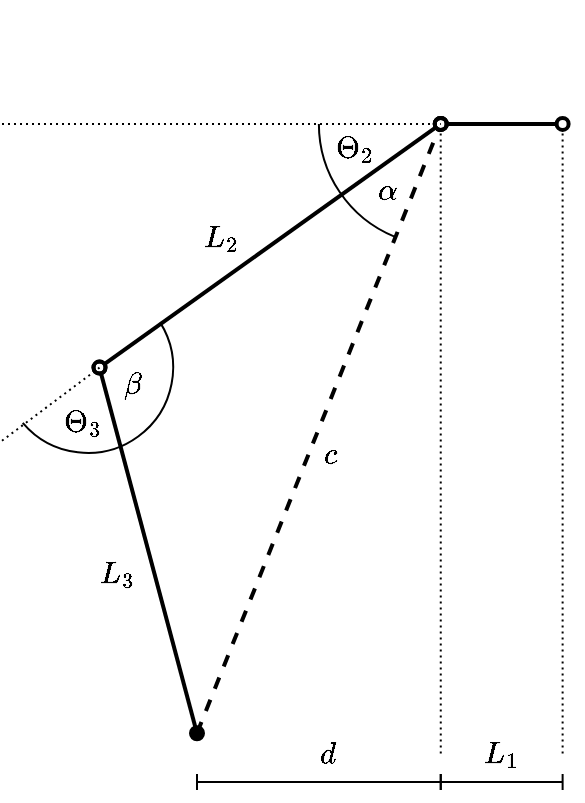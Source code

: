 <mxfile version="24.6.4" type="device" pages="8">
  <diagram name="Kinematics" id="6yCUUO-wR5nd1XfO6lML">
    <mxGraphModel dx="1367" dy="852" grid="1" gridSize="10" guides="1" tooltips="1" connect="1" arrows="1" fold="1" page="1" pageScale="1" pageWidth="827" pageHeight="1169" math="1" shadow="0">
      <root>
        <mxCell id="0" />
        <mxCell id="1" parent="0" />
        <mxCell id="bmY2wKETBdRpY1Raq0pr-30" value="" style="group" parent="1" vertex="1" connectable="0">
          <mxGeometry x="488.442" y="150" width="121.878" height="121.875" as="geometry" />
        </mxCell>
        <mxCell id="bmY2wKETBdRpY1Raq0pr-27" value="" style="verticalLabelPosition=bottom;verticalAlign=top;html=1;shape=mxgraph.basic.arc;startAngle=0.562;endAngle=0.75;rounded=0;align=center;fontFamily=Times New Roman;fontSize=12;fontColor=default;fillColor=none;gradientColor=none;" parent="bmY2wKETBdRpY1Raq0pr-30" vertex="1">
          <mxGeometry width="121.878" height="121.875" as="geometry" />
        </mxCell>
        <mxCell id="bmY2wKETBdRpY1Raq0pr-29" value="&lt;font face=&quot;Helvetica&quot; style=&quot;font-size: 13px;&quot;&gt;\(\Theta_2\)&lt;/font&gt;" style="text;html=1;align=center;verticalAlign=middle;whiteSpace=wrap;rounded=0;fontFamily=Times New Roman;fontSize=13;fontColor=default;" parent="bmY2wKETBdRpY1Raq0pr-30" vertex="1">
          <mxGeometry x="3.555" y="55.005" width="29.251" height="36.562" as="geometry" />
        </mxCell>
        <mxCell id="bmY2wKETBdRpY1Raq0pr-39" value="&lt;font face=&quot;Helvetica&quot; style=&quot;font-size: 13px;&quot;&gt;\(\alpha\)&lt;/font&gt;" style="text;html=1;align=center;verticalAlign=middle;whiteSpace=wrap;rounded=0;fontFamily=Times New Roman;fontSize=13;fontColor=default;" parent="bmY2wKETBdRpY1Raq0pr-30" vertex="1">
          <mxGeometry x="19.501" y="75.562" width="29.251" height="36.562" as="geometry" />
        </mxCell>
        <mxCell id="bmY2wKETBdRpY1Raq0pr-41" value="" style="endArrow=none;dashed=1;html=1;strokeWidth=1;rounded=0;dashPattern=1 2;" parent="bmY2wKETBdRpY1Raq0pr-30" edge="1">
          <mxGeometry width="50" height="50" relative="1" as="geometry">
            <mxPoint x="60.915" y="65.812" as="sourcePoint" />
            <mxPoint x="60.939" y="377.812" as="targetPoint" />
          </mxGeometry>
        </mxCell>
        <mxCell id="bmY2wKETBdRpY1Raq0pr-1" value="" style="endArrow=oval;html=1;rounded=0;endFill=0;strokeWidth=2;startArrow=oval;startFill=0;" parent="1" edge="1">
          <mxGeometry width="50" height="50" relative="1" as="geometry">
            <mxPoint x="378.75" y="332.812" as="sourcePoint" />
            <mxPoint x="549.375" y="210.938" as="targetPoint" />
          </mxGeometry>
        </mxCell>
        <mxCell id="bmY2wKETBdRpY1Raq0pr-56" value="\(L_2\)" style="edgeLabel;html=1;align=center;verticalAlign=middle;resizable=0;points=[];fontFamily=Helvetica;fontSize=13;fontColor=default;labelBackgroundColor=default;fillColor=none;gradientColor=none;" parent="bmY2wKETBdRpY1Raq0pr-1" vertex="1" connectable="0">
          <mxGeometry x="0.143" y="-1" relative="1" as="geometry">
            <mxPoint x="-38" y="4" as="offset" />
          </mxGeometry>
        </mxCell>
        <mxCell id="bmY2wKETBdRpY1Raq0pr-4" value="" style="endArrow=oval;html=1;rounded=0;startArrow=oval;startFill=1;endFill=0;strokeWidth=2;" parent="1" edge="1">
          <mxGeometry width="50" height="50" relative="1" as="geometry">
            <mxPoint x="427.5" y="515.625" as="sourcePoint" />
            <mxPoint x="378.75" y="332.812" as="targetPoint" />
          </mxGeometry>
        </mxCell>
        <mxCell id="bmY2wKETBdRpY1Raq0pr-50" value="&lt;font style=&quot;font-size: 13px;&quot;&gt;\(L_3\)&lt;/font&gt;" style="edgeLabel;html=1;align=center;verticalAlign=middle;resizable=0;points=[];fontSize=13;" parent="bmY2wKETBdRpY1Raq0pr-4" vertex="1" connectable="0">
          <mxGeometry x="-0.122" relative="1" as="geometry">
            <mxPoint x="-19" as="offset" />
          </mxGeometry>
        </mxCell>
        <mxCell id="bmY2wKETBdRpY1Raq0pr-5" value="" style="endArrow=oval;html=1;rounded=0;endFill=0;startArrow=oval;startFill=0;strokeWidth=2;fontFamily=Times New Roman;fontSize=12;" parent="1" edge="1">
          <mxGeometry width="50" height="50" relative="1" as="geometry">
            <mxPoint x="610.312" y="210.938" as="sourcePoint" />
            <mxPoint x="549.375" y="210.938" as="targetPoint" />
          </mxGeometry>
        </mxCell>
        <mxCell id="bmY2wKETBdRpY1Raq0pr-6" value="" style="endArrow=none;dashed=1;html=1;strokeWidth=1;rounded=0;dashPattern=1 2;" parent="1" edge="1">
          <mxGeometry width="50" height="50" relative="1" as="geometry">
            <mxPoint x="330" y="210.938" as="sourcePoint" />
            <mxPoint x="549.375" y="210.938" as="targetPoint" />
          </mxGeometry>
        </mxCell>
        <mxCell id="bmY2wKETBdRpY1Raq0pr-7" value="" style="endArrow=none;dashed=1;html=1;strokeWidth=1;rounded=0;dashPattern=1 2;" parent="1" edge="1">
          <mxGeometry width="50" height="50" relative="1" as="geometry">
            <mxPoint x="610.312" y="215.812" as="sourcePoint" />
            <mxPoint x="610.312" y="527.812" as="targetPoint" />
          </mxGeometry>
        </mxCell>
        <mxCell id="bmY2wKETBdRpY1Raq0pr-26" value="" style="endArrow=oval;html=1;rounded=0;fontFamily=Times New Roman;fontSize=12;fontColor=default;endFill=0;dashed=1;strokeWidth=2;" parent="1" edge="1">
          <mxGeometry width="50" height="50" relative="1" as="geometry">
            <mxPoint x="427.5" y="515.625" as="sourcePoint" />
            <mxPoint x="549.375" y="210.938" as="targetPoint" />
          </mxGeometry>
        </mxCell>
        <mxCell id="bmY2wKETBdRpY1Raq0pr-53" value="\(c\)" style="edgeLabel;html=1;align=center;verticalAlign=middle;resizable=0;points=[];fontFamily=Helvetica;fontSize=13;fontColor=default;labelBackgroundColor=default;fillColor=none;gradientColor=none;" parent="bmY2wKETBdRpY1Raq0pr-26" vertex="1" connectable="0">
          <mxGeometry x="-0.014" y="-1" relative="1" as="geometry">
            <mxPoint x="5" y="10" as="offset" />
          </mxGeometry>
        </mxCell>
        <mxCell id="bmY2wKETBdRpY1Raq0pr-31" value="" style="endArrow=none;dashed=1;html=1;strokeWidth=1;rounded=0;dashPattern=1 2;" parent="1" edge="1">
          <mxGeometry width="50" height="50" relative="1" as="geometry">
            <mxPoint x="330" y="369.375" as="sourcePoint" />
            <mxPoint x="378.75" y="332.812" as="targetPoint" />
          </mxGeometry>
        </mxCell>
        <mxCell id="bmY2wKETBdRpY1Raq0pr-38" value="" style="group" parent="1" vertex="1" connectable="0">
          <mxGeometry x="339.998" y="271.875" width="121.875" height="121.875" as="geometry" />
        </mxCell>
        <mxCell id="bmY2wKETBdRpY1Raq0pr-33" value="" style="group" parent="bmY2wKETBdRpY1Raq0pr-38" vertex="1" connectable="0">
          <mxGeometry width="121.875" height="121.875" as="geometry" />
        </mxCell>
        <mxCell id="bmY2wKETBdRpY1Raq0pr-34" value="" style="verticalLabelPosition=bottom;verticalAlign=top;html=1;shape=mxgraph.basic.arc;startAngle=0.161;endAngle=0.638;rounded=0;align=center;fontFamily=Times New Roman;fontSize=12;fontColor=default;fillColor=none;gradientColor=none;aspect=fixed;" parent="bmY2wKETBdRpY1Raq0pr-33" vertex="1">
          <mxGeometry x="-9.75" y="18.281" width="85.312" height="85.312" as="geometry" />
        </mxCell>
        <mxCell id="bmY2wKETBdRpY1Raq0pr-35" value="&lt;font style=&quot;font-size: 13px;&quot;&gt;\(\Theta_3\)&lt;/font&gt;" style="text;html=1;align=center;verticalAlign=middle;whiteSpace=wrap;rounded=0;fontFamily=Helvetica;fontSize=13;fontColor=default;" parent="bmY2wKETBdRpY1Raq0pr-33" vertex="1">
          <mxGeometry x="15.844" y="69.469" width="29.25" height="36.562" as="geometry" />
        </mxCell>
        <mxCell id="bmY2wKETBdRpY1Raq0pr-37" value="&lt;font face=&quot;Helvetica&quot; style=&quot;font-size: 13px;&quot;&gt;\(\beta\)&lt;/font&gt;" style="text;html=1;align=center;verticalAlign=middle;whiteSpace=wrap;rounded=0;fontFamily=Times New Roman;fontSize=13;fontColor=default;" parent="bmY2wKETBdRpY1Raq0pr-33" vertex="1">
          <mxGeometry x="45.094" y="51.187" width="20.719" height="36.562" as="geometry" />
        </mxCell>
        <mxCell id="bmY2wKETBdRpY1Raq0pr-43" value="" style="endArrow=baseDash;startArrow=baseDash;html=1;rounded=0;startFill=0;endFill=0;" parent="1" edge="1">
          <mxGeometry width="50" height="50" relative="1" as="geometry">
            <mxPoint x="427.5" y="540" as="sourcePoint" />
            <mxPoint x="549.375" y="540" as="targetPoint" />
          </mxGeometry>
        </mxCell>
        <mxCell id="bmY2wKETBdRpY1Raq0pr-54" value="\(d\)" style="edgeLabel;html=1;align=center;verticalAlign=middle;resizable=0;points=[];fontFamily=Helvetica;fontSize=13;fontColor=default;labelBackgroundColor=default;fillColor=none;gradientColor=none;" parent="bmY2wKETBdRpY1Raq0pr-43" vertex="1" connectable="0">
          <mxGeometry x="0.145" relative="1" as="geometry">
            <mxPoint x="-5" y="-14" as="offset" />
          </mxGeometry>
        </mxCell>
        <mxCell id="bmY2wKETBdRpY1Raq0pr-45" value="" style="endArrow=baseDash;startArrow=baseDash;html=1;rounded=0;startFill=0;endFill=0;" parent="1" edge="1">
          <mxGeometry width="50" height="50" relative="1" as="geometry">
            <mxPoint x="549.375" y="540" as="sourcePoint" />
            <mxPoint x="610.312" y="540" as="targetPoint" />
          </mxGeometry>
        </mxCell>
        <mxCell id="bmY2wKETBdRpY1Raq0pr-55" value="\(L_1\)" style="edgeLabel;html=1;align=center;verticalAlign=middle;resizable=0;points=[];fontFamily=Helvetica;fontSize=13;fontColor=default;labelBackgroundColor=default;fillColor=none;gradientColor=none;" parent="bmY2wKETBdRpY1Raq0pr-45" vertex="1" connectable="0">
          <mxGeometry x="-0.178" y="2" relative="1" as="geometry">
            <mxPoint x="4" y="-12" as="offset" />
          </mxGeometry>
        </mxCell>
      </root>
    </mxGraphModel>
  </diagram>
  <diagram id="yv7AE3jx4Kbf2A2gWBoU" name="MotionSystem">
    <mxGraphModel dx="651" dy="406" grid="1" gridSize="10" guides="1" tooltips="1" connect="1" arrows="1" fold="1" page="1" pageScale="1" pageWidth="827" pageHeight="1169" math="0" shadow="0">
      <root>
        <mxCell id="0" />
        <mxCell id="1" parent="0" />
        <mxCell id="QZhh69avEHoih6taFEDK-9" value="Jetson Nano" style="text;html=1;align=center;verticalAlign=middle;whiteSpace=wrap;rounded=0;fontFamily=Times New Roman;fontSize=15;fontColor=default;container=0;" vertex="1" parent="1">
          <mxGeometry x="234.98" y="353" width="80.97" height="17" as="geometry" />
        </mxCell>
        <mxCell id="QZhh69avEHoih6taFEDK-1" value="" style="rounded=1;whiteSpace=wrap;html=1;container=0;" vertex="1" parent="1">
          <mxGeometry x="190.603" y="155" width="169.71" height="198" as="geometry" />
        </mxCell>
        <mxCell id="QZhh69avEHoih6taFEDK-7" value="" style="edgeStyle=orthogonalEdgeStyle;rounded=0;orthogonalLoop=1;jettySize=auto;html=1;fontFamily=Times New Roman;fontSize=13;fontColor=default;" edge="1" parent="1">
          <mxGeometry relative="1" as="geometry">
            <mxPoint x="258.241" y="235.2" as="sourcePoint" />
            <mxPoint x="258.241" y="273.6" as="targetPoint" />
          </mxGeometry>
        </mxCell>
        <mxCell id="QZhh69avEHoih6taFEDK-8" value="" style="edgeLabel;html=1;align=center;verticalAlign=middle;resizable=0;points=[];strokeColor=default;fontFamily=Times New Roman;fontSize=13;fontColor=default;fillColor=default;container=0;" vertex="1" connectable="0" parent="QZhh69avEHoih6taFEDK-7">
          <mxGeometry x="-0.381" relative="1" as="geometry">
            <mxPoint x="33" y="4" as="offset" />
          </mxGeometry>
        </mxCell>
        <mxCell id="QZhh69avEHoih6taFEDK-19" value="&lt;font style=&quot;font-size: 11px;&quot;&gt;Movement&lt;/font&gt;&lt;div style=&quot;font-size: 11px;&quot;&gt;&lt;font style=&quot;font-size: 11px;&quot;&gt;Commands&lt;/font&gt;&lt;/div&gt;" style="edgeLabel;html=1;align=center;verticalAlign=middle;resizable=0;points=[];strokeColor=default;fontFamily=Times New Roman;fontSize=11;fontColor=default;fillColor=default;container=0;" vertex="1" connectable="0" parent="QZhh69avEHoih6taFEDK-7">
          <mxGeometry x="-0.371" y="-1" relative="1" as="geometry">
            <mxPoint x="-34" y="7" as="offset" />
          </mxGeometry>
        </mxCell>
        <mxCell id="QZhh69avEHoih6taFEDK-2" value="Motion Controller&lt;div&gt;Node&lt;/div&gt;" style="shape=parallelogram;perimeter=parallelogramPerimeter;whiteSpace=wrap;html=1;fixedSize=1;fontFamily=Times New Roman;fontSize=15;container=0;" vertex="1" parent="1">
          <mxGeometry x="203.768" y="168" width="143.395" height="67.2" as="geometry" />
        </mxCell>
        <mxCell id="QZhh69avEHoih6taFEDK-20" style="edgeStyle=orthogonalEdgeStyle;rounded=0;orthogonalLoop=1;jettySize=auto;html=1;exitX=0.75;exitY=0;exitDx=0;exitDy=0;entryX=0.75;entryY=1;entryDx=0;entryDy=0;fontFamily=Times New Roman;fontSize=13;fontColor=default;" edge="1" parent="1">
          <mxGeometry relative="1" as="geometry">
            <mxPoint x="275.351" y="273.6" as="sourcePoint" />
            <mxPoint x="275.604" y="235.2" as="targetPoint" />
          </mxGeometry>
        </mxCell>
        <mxCell id="QZhh69avEHoih6taFEDK-21" value="&lt;font style=&quot;font-size: 11px;&quot;&gt;Feet Positions,&lt;/font&gt;&lt;div style=&quot;font-size: 11px;&quot;&gt;&lt;font style=&quot;font-size: 11px;&quot;&gt;Leg States&lt;/font&gt;&lt;/div&gt;" style="edgeLabel;html=1;align=center;verticalAlign=middle;resizable=0;points=[];strokeColor=default;fontFamily=Times New Roman;fontSize=11;fontColor=default;fillColor=default;container=0;" vertex="1" connectable="0" parent="QZhh69avEHoih6taFEDK-20">
          <mxGeometry x="-0.007" y="1" relative="1" as="geometry">
            <mxPoint x="43" y="1" as="offset" />
          </mxGeometry>
        </mxCell>
        <mxCell id="QZhh69avEHoih6taFEDK-3" value="Gait&amp;nbsp;&lt;span style=&quot;background-color: initial;&quot;&gt;State&amp;nbsp;&lt;/span&gt;&lt;span style=&quot;background-color: initial;&quot;&gt;Machine&lt;/span&gt;&lt;div&gt;&lt;span style=&quot;background-color: initial;&quot;&gt;Node&lt;/span&gt;&lt;/div&gt;" style="shape=parallelogram;perimeter=parallelogramPerimeter;whiteSpace=wrap;html=1;fixedSize=1;strokeColor=default;align=center;verticalAlign=middle;fontFamily=Times New Roman;fontSize=15;fontColor=default;fillColor=default;container=0;" vertex="1" parent="1">
          <mxGeometry x="198.928" y="273.6" width="153.075" height="67.2" as="geometry" />
        </mxCell>
        <mxCell id="QZhh69avEHoih6taFEDK-4" value="" style="endArrow=classic;html=1;rounded=0;fontFamily=Times New Roman;fontSize=13;fontColor=default;entryX=0;entryY=0.5;entryDx=0;entryDy=0;exitX=1;exitY=0.5;exitDx=0;exitDy=0;" edge="1" parent="1" source="QZhh69avEHoih6taFEDK-6" target="QZhh69avEHoih6taFEDK-2">
          <mxGeometry width="50" height="50" relative="1" as="geometry">
            <mxPoint x="165.2" y="201.6" as="sourcePoint" />
            <mxPoint x="173.429" y="196.8" as="targetPoint" />
          </mxGeometry>
        </mxCell>
        <mxCell id="QZhh69avEHoih6taFEDK-6" value="Robot Movement Commands&lt;div style=&quot;font-size: 13px;&quot;&gt;(Direction, Speed,&amp;nbsp;&lt;/div&gt;&lt;div style=&quot;font-size: 13px;&quot;&gt;etc.)&lt;/div&gt;" style="rounded=0;whiteSpace=wrap;html=1;strokeColor=default;align=center;verticalAlign=middle;fontFamily=Times New Roman;fontSize=13;fontColor=default;fillColor=default;container=0;" vertex="1" parent="1">
          <mxGeometry x="59.643" y="161.67" width="123.79" height="79.85" as="geometry" />
        </mxCell>
        <mxCell id="QZhh69avEHoih6taFEDK-10" value="Command Input" style="text;html=1;align=center;verticalAlign=middle;whiteSpace=wrap;rounded=0;fontFamily=Times New Roman;fontSize=15;fontColor=default;container=0;" vertex="1" parent="1">
          <mxGeometry x="69.83" y="241.52" width="103.42" height="18.48" as="geometry" />
        </mxCell>
        <mxCell id="QZhh69avEHoih6taFEDK-11" value="" style="rounded=1;whiteSpace=wrap;html=1;container=0;" vertex="1" parent="1">
          <mxGeometry x="433.383" y="155" width="140.03" height="104" as="geometry" />
        </mxCell>
        <mxCell id="QZhh69avEHoih6taFEDK-12" value="Teensy 2.0" style="text;html=1;align=center;verticalAlign=middle;whiteSpace=wrap;rounded=0;fontFamily=Times New Roman;fontSize=15;fontColor=default;container=0;" vertex="1" parent="1">
          <mxGeometry x="465.28" y="259" width="76.25" height="21" as="geometry" />
        </mxCell>
        <mxCell id="QZhh69avEHoih6taFEDK-15" value="Servo Controller&lt;div&gt;Node&lt;/div&gt;" style="shape=parallelogram;perimeter=parallelogramPerimeter;whiteSpace=wrap;html=1;fixedSize=1;fontFamily=Times New Roman;fontSize=15;container=0;" vertex="1" parent="1">
          <mxGeometry x="437.17" y="168" width="132.453" height="67.2" as="geometry" />
        </mxCell>
        <mxCell id="QZhh69avEHoih6taFEDK-22" value="" style="edgeStyle=orthogonalEdgeStyle;rounded=0;orthogonalLoop=1;jettySize=auto;html=1;fontFamily=Times New Roman;fontSize=13;fontColor=default;" edge="1" parent="1" source="QZhh69avEHoih6taFEDK-2" target="QZhh69avEHoih6taFEDK-15">
          <mxGeometry relative="1" as="geometry" />
        </mxCell>
        <mxCell id="QZhh69avEHoih6taFEDK-23" value="&lt;font style=&quot;font-size: 11px;&quot;&gt;Feet Positions,&lt;/font&gt;&lt;div style=&quot;font-size: 11px;&quot;&gt;&lt;font style=&quot;font-size: 11px;&quot;&gt;Leg States&lt;/font&gt;&lt;/div&gt;" style="edgeLabel;html=1;align=center;verticalAlign=middle;resizable=0;points=[];strokeColor=default;fontFamily=Times New Roman;fontSize=11;fontColor=default;fillColor=default;container=0;" vertex="1" connectable="0" parent="QZhh69avEHoih6taFEDK-22">
          <mxGeometry x="-0.221" y="-2" relative="1" as="geometry">
            <mxPoint x="17" y="-21" as="offset" />
          </mxGeometry>
        </mxCell>
        <mxCell id="zXaHA7_o6fGXIrlYq_Kh-3" value="Heightmap Data" style="rounded=0;whiteSpace=wrap;html=1;align=center;verticalAlign=middle;fontFamily=Times New Roman;fontSize=13;fontColor=default;fillColor=none;gradientColor=none;container=0;" vertex="1" parent="1">
          <mxGeometry x="223.373" y="130" width="104.17" height="18.8" as="geometry" />
        </mxCell>
        <mxCell id="zXaHA7_o6fGXIrlYq_Kh-2" value="" style="endArrow=classic;html=1;rounded=0;fontFamily=Times New Roman;fontSize=15;fontColor=default;entryX=0.5;entryY=0;entryDx=0;entryDy=0;exitX=0.5;exitY=1;exitDx=0;exitDy=0;" edge="1" parent="1" source="zXaHA7_o6fGXIrlYq_Kh-3" target="QZhh69avEHoih6taFEDK-2">
          <mxGeometry width="50" height="50" relative="1" as="geometry">
            <mxPoint x="240" y="140" as="sourcePoint" />
            <mxPoint x="290" y="110" as="targetPoint" />
          </mxGeometry>
        </mxCell>
      </root>
    </mxGraphModel>
  </diagram>
  <diagram id="ojjXLPg6fFyCBhG2YQ3B" name="GaitSM">
    <mxGraphModel dx="651" dy="406" grid="1" gridSize="10" guides="1" tooltips="1" connect="1" arrows="1" fold="1" page="1" pageScale="1" pageWidth="827" pageHeight="1169" math="0" shadow="0">
      <root>
        <mxCell id="0" />
        <mxCell id="1" parent="0" />
        <mxCell id="JiRN7r-n1XpV0czafSaM-3" style="edgeStyle=orthogonalEdgeStyle;rounded=0;orthogonalLoop=1;jettySize=auto;html=1;exitX=1;exitY=0.25;exitDx=0;exitDy=0;entryX=0;entryY=0.25;entryDx=0;entryDy=0;fontFamily=Times New Roman;fontSize=15;fontColor=default;" edge="1" parent="1" source="JiRN7r-n1XpV0czafSaM-1" target="JiRN7r-n1XpV0czafSaM-2">
          <mxGeometry relative="1" as="geometry" />
        </mxCell>
        <mxCell id="JiRN7r-n1XpV0czafSaM-9" value="Adjustment required" style="edgeLabel;html=1;align=center;verticalAlign=middle;resizable=0;points=[];rounded=0;fontFamily=Times New Roman;fontSize=13;fontColor=default;fillColor=none;gradientColor=none;" vertex="1" connectable="0" parent="JiRN7r-n1XpV0czafSaM-3">
          <mxGeometry x="-0.02" y="1" relative="1" as="geometry">
            <mxPoint y="-14" as="offset" />
          </mxGeometry>
        </mxCell>
        <mxCell id="JiRN7r-n1XpV0czafSaM-1" value="Rest" style="rounded=1;whiteSpace=wrap;html=1;align=center;verticalAlign=middle;fontFamily=Times New Roman;fontSize=15;fontColor=default;fillColor=none;gradientColor=none;" vertex="1" parent="1">
          <mxGeometry x="200" y="350" width="120" height="60" as="geometry" />
        </mxCell>
        <mxCell id="JiRN7r-n1XpV0czafSaM-4" style="edgeStyle=orthogonalEdgeStyle;rounded=0;orthogonalLoop=1;jettySize=auto;html=1;exitX=0;exitY=0.75;exitDx=0;exitDy=0;entryX=1;entryY=0.75;entryDx=0;entryDy=0;fontFamily=Times New Roman;fontSize=15;fontColor=default;" edge="1" parent="1" source="JiRN7r-n1XpV0czafSaM-2" target="JiRN7r-n1XpV0czafSaM-1">
          <mxGeometry relative="1" as="geometry" />
        </mxCell>
        <mxCell id="JiRN7r-n1XpV0czafSaM-10" value="&lt;font style=&quot;font-size: 13px;&quot;&gt;Step finished&lt;/font&gt;" style="edgeLabel;html=1;align=center;verticalAlign=middle;resizable=0;points=[];rounded=0;fontFamily=Times New Roman;fontSize=15;fontColor=default;fillColor=none;gradientColor=none;" vertex="1" connectable="0" parent="JiRN7r-n1XpV0czafSaM-4">
          <mxGeometry x="-0.122" relative="1" as="geometry">
            <mxPoint x="-9" y="15" as="offset" />
          </mxGeometry>
        </mxCell>
        <mxCell id="JiRN7r-n1XpV0czafSaM-2" value="Stepping" style="rounded=1;whiteSpace=wrap;html=1;align=center;verticalAlign=middle;fontFamily=Times New Roman;fontSize=15;fontColor=default;fillColor=none;gradientColor=none;" vertex="1" parent="1">
          <mxGeometry x="460" y="350" width="120" height="60" as="geometry" />
        </mxCell>
        <mxCell id="JiRN7r-n1XpV0czafSaM-5" style="edgeStyle=orthogonalEdgeStyle;rounded=0;orthogonalLoop=1;jettySize=auto;html=1;exitX=0.25;exitY=0;exitDx=0;exitDy=0;entryX=0.75;entryY=0;entryDx=0;entryDy=0;fontFamily=Times New Roman;fontSize=15;fontColor=default;" edge="1" parent="1" source="JiRN7r-n1XpV0czafSaM-1" target="JiRN7r-n1XpV0czafSaM-1">
          <mxGeometry relative="1" as="geometry">
            <Array as="points">
              <mxPoint x="230" y="320" />
              <mxPoint x="290" y="320" />
            </Array>
          </mxGeometry>
        </mxCell>
        <mxCell id="JiRN7r-n1XpV0czafSaM-6" style="edgeStyle=orthogonalEdgeStyle;rounded=0;orthogonalLoop=1;jettySize=auto;html=1;exitX=0.25;exitY=0;exitDx=0;exitDy=0;entryX=0.75;entryY=0;entryDx=0;entryDy=0;fontFamily=Times New Roman;fontSize=15;fontColor=default;" edge="1" parent="1" source="JiRN7r-n1XpV0czafSaM-2" target="JiRN7r-n1XpV0czafSaM-2">
          <mxGeometry relative="1" as="geometry">
            <Array as="points">
              <mxPoint x="490" y="320" />
              <mxPoint x="550" y="320" />
            </Array>
          </mxGeometry>
        </mxCell>
        <mxCell id="JiRN7r-n1XpV0czafSaM-7" value="" style="endArrow=classic;html=1;rounded=0;fontFamily=Times New Roman;fontSize=15;fontColor=default;entryX=0;entryY=0.5;entryDx=0;entryDy=0;" edge="1" parent="1" target="JiRN7r-n1XpV0czafSaM-1">
          <mxGeometry width="50" height="50" relative="1" as="geometry">
            <mxPoint x="160" y="380" as="sourcePoint" />
            <mxPoint x="310" y="390" as="targetPoint" />
          </mxGeometry>
        </mxCell>
        <mxCell id="JiRN7r-n1XpV0czafSaM-8" value="" style="shape=ellipse;html=1;sketch=0;rounded=0;align=center;verticalAlign=middle;fontFamily=Times New Roman;fontSize=15;fillColor=#000000;" vertex="1" parent="1">
          <mxGeometry x="150" y="375" width="10" height="10" as="geometry" />
        </mxCell>
      </root>
    </mxGraphModel>
  </diagram>
  <diagram id="bszR-_oC3GLEclvEpRHA" name="Sextants">
    <mxGraphModel dx="547" dy="341" grid="1" gridSize="10" guides="1" tooltips="1" connect="1" arrows="1" fold="1" page="1" pageScale="1" pageWidth="827" pageHeight="1169" math="0" shadow="0">
      <root>
        <mxCell id="0" />
        <mxCell id="1" parent="0" />
        <mxCell id="n81pqXcIT1ZDSmEtK6yw-11" value="0" style="text;html=1;align=center;verticalAlign=middle;whiteSpace=wrap;rounded=0;fontFamily=Times New Roman;fontSize=15;fontColor=default;" vertex="1" parent="1">
          <mxGeometry x="414" y="288" width="20" height="30" as="geometry" />
        </mxCell>
        <mxCell id="n81pqXcIT1ZDSmEtK6yw-15" value="" style="ellipse;whiteSpace=wrap;html=1;aspect=fixed;rounded=0;align=center;verticalAlign=middle;fontFamily=Times New Roman;fontSize=15;fontColor=default;fillColor=none;gradientColor=none;dashed=1;dashPattern=1 4;" vertex="1" parent="1">
          <mxGeometry x="260" y="300" width="200" height="200" as="geometry" />
        </mxCell>
        <mxCell id="n81pqXcIT1ZDSmEtK6yw-16" value="" style="endArrow=none;html=1;rounded=0;fontFamily=Times New Roman;fontSize=15;fontColor=default;exitX=0;exitY=0.5;exitDx=0;exitDy=0;entryX=1;entryY=0.5;entryDx=0;entryDy=0;" edge="1" parent="1" source="n81pqXcIT1ZDSmEtK6yw-15" target="n81pqXcIT1ZDSmEtK6yw-15">
          <mxGeometry width="50" height="50" relative="1" as="geometry">
            <mxPoint x="350" y="410" as="sourcePoint" />
            <mxPoint x="400" y="360" as="targetPoint" />
          </mxGeometry>
        </mxCell>
        <mxCell id="n81pqXcIT1ZDSmEtK6yw-17" value="" style="endArrow=none;html=1;rounded=0;fontFamily=Times New Roman;fontSize=15;fontColor=default;entryX=0.245;entryY=0.065;entryDx=0;entryDy=0;entryPerimeter=0;exitX=0.75;exitY=0.932;exitDx=0;exitDy=0;exitPerimeter=0;" edge="1" parent="1" source="n81pqXcIT1ZDSmEtK6yw-15" target="n81pqXcIT1ZDSmEtK6yw-15">
          <mxGeometry width="50" height="50" relative="1" as="geometry">
            <mxPoint x="350" y="410" as="sourcePoint" />
            <mxPoint x="400" y="360" as="targetPoint" />
          </mxGeometry>
        </mxCell>
        <mxCell id="n81pqXcIT1ZDSmEtK6yw-18" value="" style="endArrow=none;html=1;rounded=0;fontFamily=Times New Roman;fontSize=15;fontColor=default;entryX=0.748;entryY=0.058;entryDx=0;entryDy=0;entryPerimeter=0;exitX=0.248;exitY=0.938;exitDx=0;exitDy=0;exitPerimeter=0;" edge="1" parent="1" source="n81pqXcIT1ZDSmEtK6yw-15" target="n81pqXcIT1ZDSmEtK6yw-15">
          <mxGeometry width="50" height="50" relative="1" as="geometry">
            <mxPoint x="420" y="496" as="sourcePoint" />
            <mxPoint x="319" y="323" as="targetPoint" />
          </mxGeometry>
        </mxCell>
        <mxCell id="n81pqXcIT1ZDSmEtK6yw-19" value="" style="shape=ellipse;fillColor=#000000;strokeColor=none;html=1;sketch=0;rounded=0;align=center;verticalAlign=middle;fontFamily=Times New Roman;fontSize=15;fontColor=default;" vertex="1" parent="1">
          <mxGeometry x="304" y="308" width="10" height="10" as="geometry" />
        </mxCell>
        <mxCell id="n81pqXcIT1ZDSmEtK6yw-22" value="" style="shape=ellipse;fillColor=#000000;strokeColor=none;html=1;sketch=0;rounded=0;align=center;verticalAlign=middle;fontFamily=Times New Roman;fontSize=15;fontColor=default;" vertex="1" parent="1">
          <mxGeometry x="404" y="307" width="10" height="10" as="geometry" />
        </mxCell>
        <mxCell id="n81pqXcIT1ZDSmEtK6yw-23" value="" style="shape=ellipse;fillColor=#000000;strokeColor=none;html=1;sketch=0;rounded=0;align=center;verticalAlign=middle;fontFamily=Times New Roman;fontSize=15;fontColor=default;" vertex="1" parent="1">
          <mxGeometry x="255" y="395" width="10" height="10" as="geometry" />
        </mxCell>
        <mxCell id="n81pqXcIT1ZDSmEtK6yw-24" value="" style="shape=ellipse;fillColor=#000000;strokeColor=none;html=1;sketch=0;rounded=0;align=center;verticalAlign=middle;fontFamily=Times New Roman;fontSize=15;fontColor=default;" vertex="1" parent="1">
          <mxGeometry x="455" y="395" width="10" height="10" as="geometry" />
        </mxCell>
        <mxCell id="n81pqXcIT1ZDSmEtK6yw-25" value="" style="shape=ellipse;fillColor=#000000;strokeColor=none;html=1;sketch=0;rounded=0;align=center;verticalAlign=middle;fontFamily=Times New Roman;fontSize=15;fontColor=default;" vertex="1" parent="1">
          <mxGeometry x="406" y="482" width="10" height="10" as="geometry" />
        </mxCell>
        <mxCell id="n81pqXcIT1ZDSmEtK6yw-26" value="" style="shape=ellipse;fillColor=#000000;strokeColor=none;html=1;sketch=0;rounded=0;align=center;verticalAlign=middle;fontFamily=Times New Roman;fontSize=15;fontColor=default;" vertex="1" parent="1">
          <mxGeometry x="305" y="482" width="10" height="10" as="geometry" />
        </mxCell>
        <mxCell id="n81pqXcIT1ZDSmEtK6yw-27" value="1" style="text;html=1;align=center;verticalAlign=middle;whiteSpace=wrap;rounded=0;fontFamily=Times New Roman;fontSize=15;fontColor=default;" vertex="1" parent="1">
          <mxGeometry x="465" y="385" width="20" height="30" as="geometry" />
        </mxCell>
        <mxCell id="n81pqXcIT1ZDSmEtK6yw-28" value="2" style="text;html=1;align=center;verticalAlign=middle;whiteSpace=wrap;rounded=0;fontFamily=Times New Roman;fontSize=15;fontColor=default;" vertex="1" parent="1">
          <mxGeometry x="416" y="482" width="20" height="30" as="geometry" />
        </mxCell>
        <mxCell id="n81pqXcIT1ZDSmEtK6yw-29" value="3" style="text;html=1;align=center;verticalAlign=middle;whiteSpace=wrap;rounded=0;fontFamily=Times New Roman;fontSize=15;fontColor=default;" vertex="1" parent="1">
          <mxGeometry x="285" y="482" width="20" height="30" as="geometry" />
        </mxCell>
        <mxCell id="n81pqXcIT1ZDSmEtK6yw-30" value="4" style="text;html=1;align=center;verticalAlign=middle;whiteSpace=wrap;rounded=0;fontFamily=Times New Roman;fontSize=15;fontColor=default;" vertex="1" parent="1">
          <mxGeometry x="235" y="385" width="20" height="30" as="geometry" />
        </mxCell>
        <mxCell id="n81pqXcIT1ZDSmEtK6yw-31" value="5" style="text;html=1;align=center;verticalAlign=middle;whiteSpace=wrap;rounded=0;fontFamily=Times New Roman;fontSize=15;fontColor=default;" vertex="1" parent="1">
          <mxGeometry x="285" y="288" width="20" height="30" as="geometry" />
        </mxCell>
        <mxCell id="n81pqXcIT1ZDSmEtK6yw-39" value="" style="endArrow=none;html=1;rounded=0;fontFamily=Times New Roman;fontSize=15;fontColor=default;entryX=0.5;entryY=0;entryDx=0;entryDy=0;dashed=1;dashPattern=1 4;" edge="1" parent="1" target="n81pqXcIT1ZDSmEtK6yw-15">
          <mxGeometry width="50" height="50" relative="1" as="geometry">
            <mxPoint x="360" y="400" as="sourcePoint" />
            <mxPoint x="360" y="350" as="targetPoint" />
          </mxGeometry>
        </mxCell>
        <mxCell id="n81pqXcIT1ZDSmEtK6yw-40" value="" style="endArrow=none;html=1;rounded=0;fontFamily=Times New Roman;fontSize=15;fontColor=default;entryX=0.5;entryY=0;entryDx=0;entryDy=0;dashed=1;dashPattern=1 4;" edge="1" parent="1">
          <mxGeometry width="50" height="50" relative="1" as="geometry">
            <mxPoint x="359.83" y="500" as="sourcePoint" />
            <mxPoint x="359.83" y="400" as="targetPoint" />
          </mxGeometry>
        </mxCell>
        <mxCell id="n81pqXcIT1ZDSmEtK6yw-41" value="" style="endArrow=none;html=1;rounded=0;fontFamily=Times New Roman;fontSize=15;fontColor=default;dashed=1;dashPattern=1 4;exitX=0.937;exitY=0.755;exitDx=0;exitDy=0;exitPerimeter=0;" edge="1" parent="1" source="n81pqXcIT1ZDSmEtK6yw-15">
          <mxGeometry width="50" height="50" relative="1" as="geometry">
            <mxPoint x="500" y="480" as="sourcePoint" />
            <mxPoint x="360" y="400" as="targetPoint" />
          </mxGeometry>
        </mxCell>
        <mxCell id="n81pqXcIT1ZDSmEtK6yw-42" value="" style="endArrow=none;html=1;rounded=0;fontFamily=Times New Roman;fontSize=15;fontColor=default;dashed=1;dashPattern=1 4;exitX=0.932;exitY=0.762;exitDx=0;exitDy=0;exitPerimeter=0;" edge="1" parent="1">
          <mxGeometry width="50" height="50" relative="1" as="geometry">
            <mxPoint x="361" y="401" as="sourcePoint" />
            <mxPoint x="275" y="349" as="targetPoint" />
          </mxGeometry>
        </mxCell>
        <mxCell id="n81pqXcIT1ZDSmEtK6yw-43" value="" style="endArrow=none;html=1;rounded=0;fontFamily=Times New Roman;fontSize=15;fontColor=default;dashed=1;dashPattern=1 4;entryX=0.063;entryY=0.745;entryDx=0;entryDy=0;entryPerimeter=0;" edge="1" parent="1" target="n81pqXcIT1ZDSmEtK6yw-15">
          <mxGeometry width="50" height="50" relative="1" as="geometry">
            <mxPoint x="360" y="400" as="sourcePoint" />
            <mxPoint x="179" y="415" as="targetPoint" />
          </mxGeometry>
        </mxCell>
        <mxCell id="n81pqXcIT1ZDSmEtK6yw-44" value="" style="endArrow=none;html=1;rounded=0;fontFamily=Times New Roman;fontSize=15;fontColor=default;dashed=1;dashPattern=1 4;entryX=0.063;entryY=0.745;entryDx=0;entryDy=0;entryPerimeter=0;" edge="1" parent="1">
          <mxGeometry width="50" height="50" relative="1" as="geometry">
            <mxPoint x="445" y="351" as="sourcePoint" />
            <mxPoint x="358" y="400" as="targetPoint" />
          </mxGeometry>
        </mxCell>
        <mxCell id="n81pqXcIT1ZDSmEtK6yw-45" value="" style="endArrow=classic;html=1;rounded=0;fontFamily=Times New Roman;fontSize=15;fontColor=default;entryX=0;entryY=0.5;entryDx=0;entryDy=0;" edge="1" parent="1" target="n81pqXcIT1ZDSmEtK6yw-46">
          <mxGeometry width="50" height="50" relative="1" as="geometry">
            <mxPoint x="360" y="400" as="sourcePoint" />
            <mxPoint x="480" y="360" as="targetPoint" />
          </mxGeometry>
        </mxCell>
        <mxCell id="n81pqXcIT1ZDSmEtK6yw-46" value="&lt;font style=&quot;font-size: 15px;&quot;&gt;Direction of Movement&lt;/font&gt;" style="text;html=1;align=center;verticalAlign=middle;whiteSpace=wrap;rounded=0;fontFamily=Times New Roman;fontSize=15;fontColor=default;" vertex="1" parent="1">
          <mxGeometry x="480" y="330" width="60" height="30" as="geometry" />
        </mxCell>
      </root>
    </mxGraphModel>
  </diagram>
  <diagram id="T5zXk8R22RbYmO8Mnh6s" name="FloorHeight ">
    <mxGraphModel dx="2914" dy="1239" grid="1" gridSize="10" guides="1" tooltips="1" connect="1" arrows="1" fold="1" page="1" pageScale="1" pageWidth="827" pageHeight="1169" math="0" shadow="0">
      <root>
        <mxCell id="0" />
        <mxCell id="1" parent="0" />
        <mxCell id="jiphrcuN-6omqyNI-rhp-10" value="" style="group" parent="1" vertex="1" connectable="0">
          <mxGeometry x="80" y="290" width="525.0" height="180" as="geometry" />
        </mxCell>
        <mxCell id="jiphrcuN-6omqyNI-rhp-4" style="edgeStyle=orthogonalEdgeStyle;rounded=0;orthogonalLoop=1;jettySize=auto;html=1;fontFamily=Times New Roman;fontSize=15;fontColor=default;" parent="jiphrcuN-6omqyNI-rhp-10" source="jiphrcuN-6omqyNI-rhp-3" target="Ck75xN79T_yUfvEfCc9T-5" edge="1">
          <mxGeometry relative="1" as="geometry" />
        </mxCell>
        <mxCell id="jiphrcuN-6omqyNI-rhp-5" style="edgeStyle=orthogonalEdgeStyle;rounded=0;orthogonalLoop=1;jettySize=auto;html=1;entryX=0.5;entryY=0;entryDx=0;entryDy=0;fontFamily=Times New Roman;fontSize=15;fontColor=default;" parent="jiphrcuN-6omqyNI-rhp-10" source="jiphrcuN-6omqyNI-rhp-3" target="Ck75xN79T_yUfvEfCc9T-8" edge="1">
          <mxGeometry relative="1" as="geometry">
            <Array as="points">
              <mxPoint x="421" y="15" />
            </Array>
          </mxGeometry>
        </mxCell>
        <mxCell id="jiphrcuN-6omqyNI-rhp-7" style="edgeStyle=orthogonalEdgeStyle;rounded=0;orthogonalLoop=1;jettySize=auto;html=1;entryX=0.5;entryY=0;entryDx=0;entryDy=0;fontFamily=Times New Roman;fontSize=15;fontColor=default;" parent="jiphrcuN-6omqyNI-rhp-10" source="jiphrcuN-6omqyNI-rhp-3" target="Ck75xN79T_yUfvEfCc9T-7" edge="1">
          <mxGeometry relative="1" as="geometry">
            <Array as="points">
              <mxPoint x="200" y="68" />
              <mxPoint x="154" y="68" />
            </Array>
          </mxGeometry>
        </mxCell>
        <mxCell id="jiphrcuN-6omqyNI-rhp-3" value="Three highest targets" style="text;html=1;align=center;verticalAlign=middle;whiteSpace=wrap;rounded=0;fontFamily=Times New Roman;fontSize=15;fontColor=default;container=0;" parent="jiphrcuN-6omqyNI-rhp-10" vertex="1">
          <mxGeometry x="170" width="150" height="30" as="geometry" />
        </mxCell>
        <mxCell id="Ck75xN79T_yUfvEfCc9T-1" value="" style="rounded=0;whiteSpace=wrap;html=1;container=0;" parent="jiphrcuN-6omqyNI-rhp-10" vertex="1">
          <mxGeometry x="15.75" y="97.5" width="97.5" height="82.5" as="geometry" />
        </mxCell>
        <mxCell id="Ck75xN79T_yUfvEfCc9T-2" value="" style="rounded=0;whiteSpace=wrap;html=1;container=0;" parent="jiphrcuN-6omqyNI-rhp-10" vertex="1">
          <mxGeometry x="113.25" y="142.5" width="366.75" height="37.5" as="geometry" />
        </mxCell>
        <mxCell id="Ck75xN79T_yUfvEfCc9T-3" value="" style="rounded=0;whiteSpace=wrap;html=1;fontFamily=Times New Roman;fontSize=15;container=0;" parent="jiphrcuN-6omqyNI-rhp-10" vertex="1">
          <mxGeometry x="383.25" y="37.5" width="97.5" height="142.5" as="geometry" />
        </mxCell>
        <mxCell id="Ck75xN79T_yUfvEfCc9T-5" value="" style="ellipse;whiteSpace=wrap;html=1;aspect=fixed;fillColor=#000000;container=0;" parent="jiphrcuN-6omqyNI-rhp-10" vertex="1">
          <mxGeometry x="45.75" y="90" width="15.0" height="15.0" as="geometry" />
        </mxCell>
        <mxCell id="Ck75xN79T_yUfvEfCc9T-7" value="" style="ellipse;whiteSpace=wrap;html=1;aspect=fixed;fillColor=#000000;container=0;" parent="jiphrcuN-6omqyNI-rhp-10" vertex="1">
          <mxGeometry x="146.0" y="135" width="15.0" height="15.0" as="geometry" />
        </mxCell>
        <mxCell id="Ck75xN79T_yUfvEfCc9T-8" value="" style="ellipse;whiteSpace=wrap;html=1;aspect=fixed;fillColor=#000000;container=0;" parent="jiphrcuN-6omqyNI-rhp-10" vertex="1">
          <mxGeometry x="413.25" y="30" width="15.0" height="15.0" as="geometry" />
        </mxCell>
        <mxCell id="Ck75xN79T_yUfvEfCc9T-9" value="" style="endArrow=oval;html=1;rounded=0;dashed=1;dashPattern=8 8;fontSize=15;startArrow=oval;startFill=1;endFill=1;" parent="jiphrcuN-6omqyNI-rhp-10" edge="1">
          <mxGeometry width="50" height="50" relative="1" as="geometry">
            <mxPoint y="87.75" as="sourcePoint" />
            <mxPoint x="525.0" y="87.75" as="targetPoint" />
          </mxGeometry>
        </mxCell>
        <mxCell id="Ck75xN79T_yUfvEfCc9T-10" value="&lt;font face=&quot;Times New Roman&quot; style=&quot;font-size: 15px;&quot;&gt;Calculated Floor Height&lt;/font&gt;" style="edgeLabel;html=1;align=center;verticalAlign=middle;resizable=0;points=[];fontSize=15;container=0;" parent="Ck75xN79T_yUfvEfCc9T-9" vertex="1" connectable="0">
          <mxGeometry x="-0.207" y="-1" relative="1" as="geometry">
            <mxPoint x="91" y="-13" as="offset" />
          </mxGeometry>
        </mxCell>
      </root>
    </mxGraphModel>
  </diagram>
  <diagram id="RkI8M27Sv6ydqDBDH0Ts" name="Projection">
    <mxGraphModel dx="640" dy="408" grid="1" gridSize="10" guides="1" tooltips="1" connect="1" arrows="1" fold="1" page="1" pageScale="1" pageWidth="827" pageHeight="1169" math="1" shadow="0">
      <root>
        <mxCell id="0" />
        <mxCell id="1" parent="0" />
        <mxCell id="Y6LYBBtNRfouhS_gSw1Y-86" value="" style="endArrow=none;html=1;rounded=0;fontFamily=Times New Roman;fontSize=15;fontColor=default;strokeColor=#5C5C5C;" edge="1" parent="1">
          <mxGeometry width="50" height="50" relative="1" as="geometry">
            <mxPoint x="640" y="530" as="sourcePoint" />
            <mxPoint x="640" y="604" as="targetPoint" />
          </mxGeometry>
        </mxCell>
        <mxCell id="Y6LYBBtNRfouhS_gSw1Y-41" value="" style="endArrow=none;html=1;rounded=0;fontFamily=Times New Roman;fontSize=15;fontColor=default;strokeColor=#5C5C5C;" edge="1" parent="1">
          <mxGeometry width="50" height="50" relative="1" as="geometry">
            <mxPoint x="573" y="552" as="sourcePoint" />
            <mxPoint x="716" y="504" as="targetPoint" />
          </mxGeometry>
        </mxCell>
        <mxCell id="Y6LYBBtNRfouhS_gSw1Y-30" value="" style="shape=stencil(pZJBDsIgEEVPM3sCLtyaqvfAdhQiAgFs7e2F0japlS50Q/L/hzeTGYBVXnCLQIkAdgRKGSXxjLrLmu5Gzb3FOmSz5U7yi8Kc+ODMHTvZhJEhtUAnQ0rZCcgBEpMAq67G4c2Zp24WwRRbngirYIofpk2NvnKRsa3+o22g5w2EkrqI2P9AmKfTL4j/IGa9DamV8Vi8xaroF8YZ1yCVykv7AhierhY1uPmrDMYb);whiteSpace=wrap;html=1;fillColor=#f5f5f5;strokeColor=#C4C4C4;fontColor=#333333;" vertex="1" parent="1">
          <mxGeometry x="360" y="280" width="240" height="320" as="geometry" />
        </mxCell>
        <mxCell id="Y6LYBBtNRfouhS_gSw1Y-19" value="" style="endArrow=none;html=1;rounded=0;fontFamily=Times New Roman;fontSize=15;fontColor=default;fillColor=#f5f5f5;strokeColor=#BFBFBF;" edge="1" parent="1">
          <mxGeometry width="50" height="50" relative="1" as="geometry">
            <mxPoint x="360" y="372.5" as="sourcePoint" />
            <mxPoint x="480" y="440" as="targetPoint" />
          </mxGeometry>
        </mxCell>
        <mxCell id="Y6LYBBtNRfouhS_gSw1Y-15" style="rounded=0;orthogonalLoop=1;jettySize=auto;html=1;fontFamily=Times New Roman;fontSize=15;fontColor=default;exitX=0.5;exitY=0;exitDx=0;exitDy=0;endArrow=blockThin;endFill=1;fillColor=#f5f5f5;strokeColor=#666666;strokeWidth=1;endSize=6;startSize=7;" edge="1" parent="1" source="Y6LYBBtNRfouhS_gSw1Y-16">
          <mxGeometry relative="1" as="geometry">
            <mxPoint x="480" y="440" as="targetPoint" />
            <mxPoint x="480" y="500" as="sourcePoint" />
          </mxGeometry>
        </mxCell>
        <mxCell id="Y6LYBBtNRfouhS_gSw1Y-9" value="" style="endArrow=none;html=1;rounded=0;fontFamily=Times New Roman;fontSize=15;fontColor=default;fillColor=#f5f5f5;strokeColor=#696969;dashed=1;endFill=0;startArrow=classic;startFill=1;" edge="1" parent="1">
          <mxGeometry width="50" height="50" relative="1" as="geometry">
            <mxPoint x="360" y="617" as="sourcePoint" />
            <mxPoint x="360" y="360" as="targetPoint" />
          </mxGeometry>
        </mxCell>
        <mxCell id="Y6LYBBtNRfouhS_gSw1Y-11" value="" style="endArrow=none;dashed=1;html=1;rounded=0;fontFamily=Times New Roman;fontSize=15;fontColor=default;strokeColor=#5C5C5C;" edge="1" parent="1">
          <mxGeometry width="50" height="50" relative="1" as="geometry">
            <mxPoint x="360" y="480" as="sourcePoint" />
            <mxPoint x="600" y="400" as="targetPoint" />
          </mxGeometry>
        </mxCell>
        <mxCell id="Y6LYBBtNRfouhS_gSw1Y-13" value="" style="endArrow=none;dashed=1;html=1;rounded=0;fontFamily=Times New Roman;fontSize=15;fontColor=default;strokeColor=#5C5C5C;" edge="1" parent="1">
          <mxGeometry width="50" height="50" relative="1" as="geometry">
            <mxPoint x="480" y="320" as="sourcePoint" />
            <mxPoint x="480" y="560" as="targetPoint" />
          </mxGeometry>
        </mxCell>
        <mxCell id="Y6LYBBtNRfouhS_gSw1Y-16" value="Principal Point" style="text;html=1;align=center;verticalAlign=middle;whiteSpace=wrap;rounded=0;fontFamily=Times New Roman;fontSize=15;fontColor=default;" vertex="1" parent="1">
          <mxGeometry x="418" y="481" width="60" height="28" as="geometry" />
        </mxCell>
        <mxCell id="Y6LYBBtNRfouhS_gSw1Y-20" value="" style="endArrow=none;html=1;rounded=0;fontFamily=Times New Roman;fontSize=15;fontColor=default;strokeColor=#5C5C5C;startArrow=classic;startFill=1;" edge="1" parent="1">
          <mxGeometry width="50" height="50" relative="1" as="geometry">
            <mxPoint x="320" y="350" as="sourcePoint" />
            <mxPoint x="360" y="372.5" as="targetPoint" />
          </mxGeometry>
        </mxCell>
        <mxCell id="Y6LYBBtNRfouhS_gSw1Y-21" value="" style="endArrow=none;html=1;rounded=0;fontFamily=Times New Roman;fontSize=15;fontColor=default;strokeColor=#5C5C5C;" edge="1" parent="1">
          <mxGeometry width="50" height="50" relative="1" as="geometry">
            <mxPoint x="480" y="440" as="sourcePoint" />
            <mxPoint x="640" y="530" as="targetPoint" />
          </mxGeometry>
        </mxCell>
        <mxCell id="Y6LYBBtNRfouhS_gSw1Y-22" value="\(u\)" style="text;html=1;align=center;verticalAlign=middle;resizable=0;points=[];autosize=1;strokeColor=none;fillColor=none;fontFamily=Times New Roman;fontSize=15;fontColor=default;" vertex="1" parent="1">
          <mxGeometry x="594" y="269" width="50" height="30" as="geometry" />
        </mxCell>
        <mxCell id="Y6LYBBtNRfouhS_gSw1Y-23" value="\(v\)" style="text;html=1;align=center;verticalAlign=middle;resizable=0;points=[];autosize=1;strokeColor=none;fillColor=none;fontFamily=Times New Roman;fontSize=15;fontColor=default;" vertex="1" parent="1">
          <mxGeometry x="344" y="600" width="50" height="30" as="geometry" />
        </mxCell>
        <mxCell id="Y6LYBBtNRfouhS_gSw1Y-34" value="" style="endArrow=classic;html=1;rounded=0;fontFamily=Times New Roman;fontSize=15;fontColor=default;strokeWidth=2;" edge="1" parent="1">
          <mxGeometry width="50" height="50" relative="1" as="geometry">
            <mxPoint x="639" y="530" as="sourcePoint" />
            <mxPoint x="675" y="518" as="targetPoint" />
          </mxGeometry>
        </mxCell>
        <mxCell id="Y6LYBBtNRfouhS_gSw1Y-35" value="" style="endArrow=classic;html=1;rounded=0;fontFamily=Times New Roman;fontSize=15;fontColor=default;strokeWidth=2;" edge="1" parent="1">
          <mxGeometry width="50" height="50" relative="1" as="geometry">
            <mxPoint x="640" y="530" as="sourcePoint" />
            <mxPoint x="640" y="565" as="targetPoint" />
          </mxGeometry>
        </mxCell>
        <mxCell id="Y6LYBBtNRfouhS_gSw1Y-37" value="\(x\)" style="text;html=1;align=center;verticalAlign=middle;whiteSpace=wrap;rounded=0;fontFamily=Times New Roman;fontSize=15;fontColor=default;" vertex="1" parent="1">
          <mxGeometry x="660" y="516" width="20" height="30" as="geometry" />
        </mxCell>
        <mxCell id="Y6LYBBtNRfouhS_gSw1Y-38" value="\(y\)" style="text;html=1;align=center;verticalAlign=middle;whiteSpace=wrap;rounded=0;fontFamily=Times New Roman;fontSize=15;fontColor=default;" vertex="1" parent="1">
          <mxGeometry x="644" y="539" width="20" height="30" as="geometry" />
        </mxCell>
        <mxCell id="Y6LYBBtNRfouhS_gSw1Y-39" value="\(z\)" style="text;html=1;align=center;verticalAlign=middle;whiteSpace=wrap;rounded=0;fontFamily=Times New Roman;fontSize=15;fontColor=default;" vertex="1" parent="1">
          <mxGeometry x="601" y="521" width="20" height="13" as="geometry" />
        </mxCell>
        <mxCell id="Y6LYBBtNRfouhS_gSw1Y-42" value="" style="endArrow=none;html=1;rounded=0;fontFamily=Times New Roman;fontSize=15;fontColor=default;strokeColor=#5C5C5C;" edge="1" parent="1">
          <mxGeometry width="50" height="50" relative="1" as="geometry">
            <mxPoint x="251" y="373" as="sourcePoint" />
            <mxPoint x="382" y="329" as="targetPoint" />
          </mxGeometry>
        </mxCell>
        <mxCell id="Y6LYBBtNRfouhS_gSw1Y-49" value="" style="endArrow=none;html=1;rounded=0;fontFamily=Times New Roman;fontSize=15;fontColor=default;dashed=1;dashPattern=1 1;strokeColor=#4D4D4D;" edge="1" parent="1">
          <mxGeometry width="50" height="50" relative="1" as="geometry">
            <mxPoint x="640" y="530" as="sourcePoint" />
            <mxPoint x="501" y="414" as="targetPoint" />
          </mxGeometry>
        </mxCell>
        <mxCell id="Y6LYBBtNRfouhS_gSw1Y-50" value="" style="endArrow=oval;html=1;rounded=0;fontFamily=Times New Roman;fontSize=15;fontColor=#BFBFBF;strokeColor=#4D4D4D;dashed=1;dashPattern=1 1;startArrow=none;startFill=0;endFill=1;" edge="1" parent="1">
          <mxGeometry width="50" height="50" relative="1" as="geometry">
            <mxPoint x="415.5" y="342" as="sourcePoint" />
            <mxPoint x="361" y="296" as="targetPoint" />
          </mxGeometry>
        </mxCell>
        <mxCell id="Y6LYBBtNRfouhS_gSw1Y-43" value="" style="endArrow=none;html=1;rounded=0;fontFamily=Times New Roman;fontSize=15;fontColor=#BFBFBF;strokeColor=#BFBFBF;dashed=1;dashPattern=1 1;" edge="1" parent="1">
          <mxGeometry width="50" height="50" relative="1" as="geometry">
            <mxPoint x="501" y="414" as="sourcePoint" />
            <mxPoint x="415.5" y="342" as="targetPoint" />
          </mxGeometry>
        </mxCell>
        <mxCell id="Y6LYBBtNRfouhS_gSw1Y-47" value="" style="endArrow=none;html=1;rounded=0;fontFamily=Times New Roman;fontSize=15;fontColor=default;strokeWidth=0.5;strokeColor=#5C5C5C;" edge="1" parent="1">
          <mxGeometry width="50" height="50" relative="1" as="geometry">
            <mxPoint x="500" y="413" as="sourcePoint" />
            <mxPoint x="360.5" y="458" as="targetPoint" />
          </mxGeometry>
        </mxCell>
        <mxCell id="Y6LYBBtNRfouhS_gSw1Y-48" value="" style="endArrow=none;html=1;rounded=0;fontFamily=Times New Roman;fontSize=15;fontColor=default;strokeWidth=0.5;strokeColor=#5C5C5C;" edge="1" parent="1">
          <mxGeometry width="50" height="50" relative="1" as="geometry">
            <mxPoint x="502.5" y="415" as="sourcePoint" />
            <mxPoint x="502.5" y="313" as="targetPoint" />
          </mxGeometry>
        </mxCell>
        <mxCell id="Y6LYBBtNRfouhS_gSw1Y-52" value="" style="endArrow=none;html=1;rounded=0;fontFamily=Times New Roman;fontSize=15;fontColor=default;strokeWidth=0.5;entryX=0.002;entryY=0.563;entryDx=0;entryDy=0;entryPerimeter=0;strokeColor=#5C5C5C;" edge="1" parent="1" target="Y6LYBBtNRfouhS_gSw1Y-30">
          <mxGeometry width="50" height="50" relative="1" as="geometry">
            <mxPoint x="502.5" y="415" as="sourcePoint" />
            <mxPoint x="361" y="460" as="targetPoint" />
          </mxGeometry>
        </mxCell>
        <mxCell id="Y6LYBBtNRfouhS_gSw1Y-12" value="" style="endArrow=classic;html=1;rounded=0;fontFamily=Times New Roman;fontSize=15;fontColor=default;fillColor=#f5f5f5;strokeColor=#696969;dashed=1;endFill=1;" edge="1" parent="1">
          <mxGeometry width="50" height="50" relative="1" as="geometry">
            <mxPoint x="360" y="360" as="sourcePoint" />
            <mxPoint x="618" y="274" as="targetPoint" />
          </mxGeometry>
        </mxCell>
        <mxCell id="Y6LYBBtNRfouhS_gSw1Y-51" value="" style="endArrow=none;html=1;rounded=0;fontFamily=Times New Roman;fontSize=15;fontColor=default;strokeWidth=0.5;strokeColor=#5C5C5C;" edge="1" parent="1">
          <mxGeometry width="50" height="50" relative="1" as="geometry">
            <mxPoint x="500" y="413" as="sourcePoint" />
            <mxPoint x="500" y="314" as="targetPoint" />
          </mxGeometry>
        </mxCell>
        <mxCell id="Y6LYBBtNRfouhS_gSw1Y-56" value="" style="shape=stencil(pZJBDsIgEEVPM3sCLtyaqvfAdhQiAgFs7e2F0japlS50Q/L/hzeTGYBVXnCLQIkAdgRKGSXxjLrLmu5Gzb3FOmSz5U7yi8Kc+ODMHTvZhJEhtUAnQ0rZCcgBEpMAq67G4c2Zp24WwRRbngirYIofpk2NvnKRsa3+o22g5w2EkrqI2P9AmKfTL4j/IGa9DamV8Vi8xaroF8YZ1yCVykv7AhierhY1uPmrDMYb);whiteSpace=wrap;html=1;fillColor=#2E2E2E;strokeColor=#5C5C5C;fontColor=#333333;aspect=fixed;strokeWidth=0.5;" vertex="1" parent="1">
          <mxGeometry x="499.5" y="412" width="3" height="4" as="geometry" />
        </mxCell>
        <mxCell id="Y6LYBBtNRfouhS_gSw1Y-58" value="\((u,v)\)" style="text;html=1;align=center;verticalAlign=middle;whiteSpace=wrap;rounded=0;fontFamily=Times New Roman;fontSize=15;fontColor=#5C5C5C;" vertex="1" parent="1">
          <mxGeometry x="530" y="385" width="35" height="30" as="geometry" />
        </mxCell>
        <mxCell id="Y6LYBBtNRfouhS_gSw1Y-59" value="(\(u_0, v_0\))" style="text;html=1;align=center;verticalAlign=middle;whiteSpace=wrap;rounded=0;fontFamily=Times New Roman;fontSize=15;fontColor=#5C5C5C;" vertex="1" parent="1">
          <mxGeometry x="418" y="504" width="60" height="30" as="geometry" />
        </mxCell>
        <mxCell id="Y6LYBBtNRfouhS_gSw1Y-79" style="rounded=0;orthogonalLoop=1;jettySize=auto;html=1;fontFamily=Times New Roman;fontSize=15;fontColor=default;strokeColor=#4D4D4D;endArrow=blockThin;endFill=1;" edge="1" parent="1" source="Y6LYBBtNRfouhS_gSw1Y-60">
          <mxGeometry relative="1" as="geometry">
            <mxPoint x="357" y="296" as="targetPoint" />
          </mxGeometry>
        </mxCell>
        <mxCell id="Y6LYBBtNRfouhS_gSw1Y-60" value="\((x,y,z)\)" style="text;html=1;align=center;verticalAlign=middle;whiteSpace=wrap;rounded=0;fontFamily=Times New Roman;fontSize=15;fontColor=#5C5C5C;" vertex="1" parent="1">
          <mxGeometry x="280" y="280" width="50" height="30" as="geometry" />
        </mxCell>
        <mxCell id="Y6LYBBtNRfouhS_gSw1Y-62" value="Image Plane" style="text;html=1;align=center;verticalAlign=middle;whiteSpace=wrap;rounded=0;fontFamily=Times New Roman;fontSize=15;fontColor=default;" vertex="1" parent="1">
          <mxGeometry x="625" y="310" width="45" height="30" as="geometry" />
        </mxCell>
        <mxCell id="Y6LYBBtNRfouhS_gSw1Y-63" style="rounded=0;orthogonalLoop=1;jettySize=auto;html=1;entryX=1.012;entryY=0.145;entryDx=0;entryDy=0;entryPerimeter=0;fontFamily=Times New Roman;fontSize=15;fontColor=default;endArrow=blockThin;endFill=1;" edge="1" parent="1" source="Y6LYBBtNRfouhS_gSw1Y-62" target="Y6LYBBtNRfouhS_gSw1Y-30">
          <mxGeometry relative="1" as="geometry" />
        </mxCell>
        <mxCell id="Y6LYBBtNRfouhS_gSw1Y-67" value="Projection&lt;div&gt;&lt;span style=&quot;background-color: initial;&quot;&gt;Center&lt;/span&gt;&lt;/div&gt;" style="text;html=1;align=center;verticalAlign=middle;whiteSpace=wrap;rounded=0;fontFamily=Times New Roman;fontSize=15;fontColor=default;" vertex="1" parent="1">
          <mxGeometry x="662" y="545" width="70" height="30" as="geometry" />
        </mxCell>
        <mxCell id="Y6LYBBtNRfouhS_gSw1Y-74" value="" style="endArrow=none;html=1;rounded=0;fontFamily=Times New Roman;fontSize=15;fontColor=#BFBFBF;strokeColor=#4D4D4D;dashed=1;dashPattern=1 1;startArrow=none;startFill=0;endFill=0;" edge="1" parent="1">
          <mxGeometry width="50" height="50" relative="1" as="geometry">
            <mxPoint x="361" y="336" as="sourcePoint" />
            <mxPoint x="361" y="292" as="targetPoint" />
          </mxGeometry>
        </mxCell>
        <mxCell id="Y6LYBBtNRfouhS_gSw1Y-75" value="" style="endArrow=none;html=1;rounded=0;fontFamily=Times New Roman;fontSize=15;fontColor=#BFBFBF;strokeColor=#4D4D4D;dashed=1;dashPattern=1 1;startArrow=none;startFill=0;endFill=0;" edge="1" parent="1">
          <mxGeometry width="50" height="50" relative="1" as="geometry">
            <mxPoint x="384" y="352" as="sourcePoint" />
            <mxPoint x="361" y="336" as="targetPoint" />
          </mxGeometry>
        </mxCell>
        <mxCell id="Y6LYBBtNRfouhS_gSw1Y-76" value="" style="endArrow=none;html=1;rounded=0;fontFamily=Times New Roman;fontSize=15;fontColor=#BFBFBF;strokeColor=#BFBFBF;dashed=1;dashPattern=1 1;" edge="1" parent="1">
          <mxGeometry width="50" height="50" relative="1" as="geometry">
            <mxPoint x="501" y="433.5" as="sourcePoint" />
            <mxPoint x="384" y="352" as="targetPoint" />
          </mxGeometry>
        </mxCell>
        <mxCell id="Y6LYBBtNRfouhS_gSw1Y-77" value="" style="endArrow=none;html=1;rounded=0;fontFamily=Times New Roman;fontSize=15;fontColor=default;dashed=1;dashPattern=1 1;strokeColor=#4D4D4D;" edge="1" parent="1">
          <mxGeometry width="50" height="50" relative="1" as="geometry">
            <mxPoint x="640" y="530" as="sourcePoint" />
            <mxPoint x="501" y="433.5" as="targetPoint" />
          </mxGeometry>
        </mxCell>
        <mxCell id="Y6LYBBtNRfouhS_gSw1Y-78" value="" style="endArrow=none;dashed=1;html=1;rounded=0;fontFamily=Times New Roman;fontSize=15;fontColor=default;dashPattern=1 1;strokeColor=#5C5C5C;" edge="1" parent="1">
          <mxGeometry width="50" height="50" relative="1" as="geometry">
            <mxPoint x="501" y="434" as="sourcePoint" />
            <mxPoint x="501" y="414" as="targetPoint" />
          </mxGeometry>
        </mxCell>
        <mxCell id="Y6LYBBtNRfouhS_gSw1Y-33" value="" style="endArrow=classic;html=1;rounded=0;fontFamily=Times New Roman;fontSize=15;fontColor=default;strokeWidth=2;" edge="1" parent="1">
          <mxGeometry width="50" height="50" relative="1" as="geometry">
            <mxPoint x="640" y="530" as="sourcePoint" />
            <mxPoint x="608" y="512" as="targetPoint" />
          </mxGeometry>
        </mxCell>
        <mxCell id="Y6LYBBtNRfouhS_gSw1Y-81" style="rounded=0;orthogonalLoop=1;jettySize=auto;html=1;entryX=0.944;entryY=0.333;entryDx=0;entryDy=0;entryPerimeter=0;fontFamily=Times New Roman;fontSize=15;fontColor=default;endArrow=blockThin;endFill=1;strokeColor=#4D4D4D;" edge="1" parent="1" source="Y6LYBBtNRfouhS_gSw1Y-58" target="Y6LYBBtNRfouhS_gSw1Y-56">
          <mxGeometry relative="1" as="geometry" />
        </mxCell>
        <mxCell id="Y6LYBBtNRfouhS_gSw1Y-83" value="\(z\)" style="text;html=1;align=center;verticalAlign=middle;whiteSpace=wrap;rounded=0;fontFamily=Times New Roman;fontSize=15;fontColor=#5C5C5C;" vertex="1" parent="1">
          <mxGeometry x="304" y="327" width="21" height="30" as="geometry" />
        </mxCell>
        <mxCell id="Y6LYBBtNRfouhS_gSw1Y-85" value="" style="endArrow=classic;html=1;rounded=0;fontFamily=Times New Roman;fontSize=15;fontColor=default;strokeColor=#5C5C5C;startArrow=classic;startFill=1;endFill=1;" edge="1" parent="1">
          <mxGeometry width="50" height="50" relative="1" as="geometry">
            <mxPoint x="480" y="514" as="sourcePoint" />
            <mxPoint x="640" y="604" as="targetPoint" />
          </mxGeometry>
        </mxCell>
        <mxCell id="Y6LYBBtNRfouhS_gSw1Y-87" value="\(f\)" style="text;html=1;align=center;verticalAlign=middle;whiteSpace=wrap;rounded=0;fontFamily=Times New Roman;fontSize=15;fontColor=default;" vertex="1" parent="1">
          <mxGeometry x="526" y="547" width="40" height="30" as="geometry" />
        </mxCell>
      </root>
    </mxGraphModel>
  </diagram>
  <diagram id="-1360l_0oT9FxLDbzlGg" name="Memory">
    <mxGraphModel dx="635" dy="583" grid="1" gridSize="10" guides="1" tooltips="1" connect="1" arrows="1" fold="1" page="1" pageScale="1" pageWidth="827" pageHeight="1169" math="1" shadow="0">
      <root>
        <mxCell id="0" />
        <mxCell id="1" parent="0" />
        <mxCell id="9wl4edRHIz4wPpzvkjcC-30" value="\(N\)" style="text;html=1;align=center;verticalAlign=middle;whiteSpace=wrap;rounded=0;fontFamily=Times New Roman;fontSize=15;fontColor=default;" parent="1" vertex="1">
          <mxGeometry x="237.25" y="638.5" width="20" height="21.5" as="geometry" />
        </mxCell>
        <mxCell id="9wl4edRHIz4wPpzvkjcC-9" value="" style="endArrow=classic;html=1;rounded=0;fontFamily=Times New Roman;fontSize=15;fontColor=default;exitX=0.5;exitY=1;exitDx=0;exitDy=0;entryX=0.5;entryY=0;entryDx=0;entryDy=0;" parent="1" source="9wl4edRHIz4wPpzvkjcC-6" target="9wl4edRHIz4wPpzvkjcC-30" edge="1">
          <mxGeometry width="50" height="50" relative="1" as="geometry">
            <mxPoint x="337.75" y="529.25" as="sourcePoint" />
            <mxPoint x="248.625" y="638.494" as="targetPoint" />
          </mxGeometry>
        </mxCell>
        <mxCell id="9wl4edRHIz4wPpzvkjcC-1" value="" style="whiteSpace=wrap;html=1;aspect=fixed;strokeColor=default;align=center;verticalAlign=middle;fontFamily=Times New Roman;fontSize=15;fontColor=default;fillColor=default;" parent="1" vertex="1">
          <mxGeometry x="257.25" y="437.25" width="201.25" height="201.25" as="geometry" />
        </mxCell>
        <mxCell id="9wl4edRHIz4wPpzvkjcC-2" value="" style="endArrow=none;dashed=1;html=1;rounded=0;fontFamily=Times New Roman;fontSize=15;fontColor=default;entryX=0.25;entryY=0;entryDx=0;entryDy=0;exitX=0.25;exitY=1;exitDx=0;exitDy=0;" parent="1" edge="1">
          <mxGeometry width="50" height="50" relative="1" as="geometry">
            <mxPoint x="314.75" y="638.5" as="sourcePoint" />
            <mxPoint x="314.75" y="437.25" as="targetPoint" />
          </mxGeometry>
        </mxCell>
        <mxCell id="9wl4edRHIz4wPpzvkjcC-3" value="" style="endArrow=none;dashed=1;html=1;rounded=0;fontFamily=Times New Roman;fontSize=15;fontColor=default;exitX=0;exitY=0.25;exitDx=0;exitDy=0;entryX=1;entryY=0.25;entryDx=0;entryDy=0;" parent="1" edge="1">
          <mxGeometry width="50" height="50" relative="1" as="geometry">
            <mxPoint x="257.25" y="492.875" as="sourcePoint" />
            <mxPoint x="458.5" y="492.875" as="targetPoint" />
          </mxGeometry>
        </mxCell>
        <mxCell id="9wl4edRHIz4wPpzvkjcC-5" value="\(\boldsymbol{\nu_{map}}\)" style="text;html=1;align=center;verticalAlign=middle;whiteSpace=wrap;rounded=0;fontFamily=Times New Roman;fontSize=15;fontColor=#000000;" parent="1" vertex="1">
          <mxGeometry x="323.998" y="498.997" width="34.5" height="17.25" as="geometry" />
        </mxCell>
        <mxCell id="9wl4edRHIz4wPpzvkjcC-6" value="0" style="text;html=1;align=center;verticalAlign=middle;whiteSpace=wrap;rounded=0;fontFamily=Times New Roman;fontSize=15;fontColor=default;" parent="1" vertex="1">
          <mxGeometry x="240" y="420" width="17.25" height="17.25" as="geometry" />
        </mxCell>
        <mxCell id="9wl4edRHIz4wPpzvkjcC-7" value="" style="endArrow=classic;html=1;rounded=0;fontFamily=Times New Roman;fontSize=15;fontColor=default;exitX=1;exitY=0.5;exitDx=0;exitDy=0;entryX=0;entryY=0.5;entryDx=0;entryDy=0;" parent="1" source="9wl4edRHIz4wPpzvkjcC-6" target="9wl4edRHIz4wPpzvkjcC-29" edge="1">
          <mxGeometry width="50" height="50" relative="1" as="geometry">
            <mxPoint x="383.75" y="540.75" as="sourcePoint" />
            <mxPoint x="458.478" y="430.126" as="targetPoint" />
          </mxGeometry>
        </mxCell>
        <mxCell id="9wl4edRHIz4wPpzvkjcC-11" value="" style="endArrow=classic;html=1;rounded=0;fontFamily=Times New Roman;fontSize=15;fontColor=default;" parent="1" edge="1">
          <mxGeometry width="50" height="50" relative="1" as="geometry">
            <mxPoint x="262.425" y="441.85" as="sourcePoint" />
            <mxPoint x="288" y="442" as="targetPoint" />
          </mxGeometry>
        </mxCell>
        <mxCell id="9wl4edRHIz4wPpzvkjcC-12" value="" style="endArrow=classic;html=1;rounded=0;fontFamily=Times New Roman;fontSize=15;fontColor=default;" parent="1" edge="1">
          <mxGeometry width="50" height="50" relative="1" as="geometry">
            <mxPoint x="262.425" y="441.85" as="sourcePoint" />
            <mxPoint x="262.425" y="468" as="targetPoint" />
          </mxGeometry>
        </mxCell>
        <mxCell id="9wl4edRHIz4wPpzvkjcC-14" value="\(i\)" style="text;html=1;align=center;verticalAlign=middle;whiteSpace=wrap;rounded=0;fontFamily=Times New Roman;fontSize=15;fontColor=default;" parent="1" vertex="1">
          <mxGeometry x="284.995" y="440.135" width="5.75" height="17.25" as="geometry" />
        </mxCell>
        <mxCell id="9wl4edRHIz4wPpzvkjcC-15" value="\(j\)" style="text;html=1;align=center;verticalAlign=middle;whiteSpace=wrap;rounded=0;fontFamily=Times New Roman;fontSize=15;fontColor=default;" parent="1" vertex="1">
          <mxGeometry x="260" y="457.38" width="15.43" height="17.25" as="geometry" />
        </mxCell>
        <mxCell id="9wl4edRHIz4wPpzvkjcC-17" value="" style="endArrow=classic;html=1;rounded=0;fontFamily=Times New Roman;fontSize=15;fontColor=default;" parent="1" edge="1">
          <mxGeometry width="50" height="50" relative="1" as="geometry">
            <mxPoint x="314.716" y="492.875" as="sourcePoint" />
            <mxPoint x="314.716" y="513.575" as="targetPoint" />
          </mxGeometry>
        </mxCell>
        <mxCell id="9wl4edRHIz4wPpzvkjcC-19" value="" style="endArrow=classic;html=1;rounded=0;fontFamily=Times New Roman;fontSize=15;fontColor=default;" parent="1" edge="1">
          <mxGeometry width="50" height="50" relative="1" as="geometry">
            <mxPoint x="314.75" y="492.875" as="sourcePoint" />
            <mxPoint x="334.875" y="492.875" as="targetPoint" />
          </mxGeometry>
        </mxCell>
        <mxCell id="9wl4edRHIz4wPpzvkjcC-4" value="" style="ellipse;whiteSpace=wrap;html=1;aspect=fixed;strokeColor=default;align=center;verticalAlign=middle;fontFamily=Times New Roman;fontSize=15;fontColor=default;fillColor=default;" parent="1" vertex="1">
          <mxGeometry x="311.875" y="490" width="5.75" height="5.75" as="geometry" />
        </mxCell>
        <mxCell id="9wl4edRHIz4wPpzvkjcC-20" value="" style="endArrow=classic;html=1;rounded=0;fontFamily=Times New Roman;fontSize=15;fontColor=default;" parent="1" edge="1">
          <mxGeometry width="50" height="50" relative="1" as="geometry">
            <mxPoint x="314.71" y="437.25" as="sourcePoint" />
            <mxPoint x="314.71" y="457.95" as="targetPoint" />
          </mxGeometry>
        </mxCell>
        <mxCell id="9wl4edRHIz4wPpzvkjcC-21" value="" style="endArrow=classic;html=1;rounded=0;fontFamily=Times New Roman;fontSize=15;fontColor=default;" parent="1" edge="1">
          <mxGeometry width="50" height="50" relative="1" as="geometry">
            <mxPoint x="258.112" y="492.875" as="sourcePoint" />
            <mxPoint x="278.237" y="492.875" as="targetPoint" />
          </mxGeometry>
        </mxCell>
        <mxCell id="9wl4edRHIz4wPpzvkjcC-22" value="" style="endArrow=classic;html=1;rounded=0;fontFamily=Times New Roman;fontSize=15;fontColor=default;" parent="1" edge="1">
          <mxGeometry width="50" height="50" relative="1" as="geometry">
            <mxPoint x="438.375" y="492.777" as="sourcePoint" />
            <mxPoint x="458.5" y="492.777" as="targetPoint" />
          </mxGeometry>
        </mxCell>
        <mxCell id="9wl4edRHIz4wPpzvkjcC-23" value="" style="endArrow=classic;html=1;rounded=0;fontFamily=Times New Roman;fontSize=15;fontColor=default;" parent="1" edge="1">
          <mxGeometry width="50" height="50" relative="1" as="geometry">
            <mxPoint x="314.652" y="617.8" as="sourcePoint" />
            <mxPoint x="314.652" y="638.5" as="targetPoint" />
          </mxGeometry>
        </mxCell>
        <mxCell id="9wl4edRHIz4wPpzvkjcC-29" value="\(N\)" style="text;html=1;align=center;verticalAlign=middle;whiteSpace=wrap;rounded=0;fontFamily=Times New Roman;fontSize=15;fontColor=default;" parent="1" vertex="1">
          <mxGeometry x="458.5" y="417.25" width="18" height="20" as="geometry" />
        </mxCell>
      </root>
    </mxGraphModel>
  </diagram>
  <diagram id="CT7CKerZqM6OvI01iblS" name="ChooseNominal">
    <mxGraphModel dx="417" dy="383" grid="1" gridSize="10" guides="1" tooltips="1" connect="1" arrows="1" fold="1" page="1" pageScale="1" pageWidth="827" pageHeight="1169" math="1" shadow="0">
      <root>
        <mxCell id="0" />
        <mxCell id="1" parent="0" />
        <mxCell id="SZTqar9J3mT0mSDyPggb-117" value="" style="group;aspect=fixed;" vertex="1" connectable="0" parent="1">
          <mxGeometry x="440" y="500" width="189.56" height="225" as="geometry" />
        </mxCell>
        <mxCell id="SZTqar9J3mT0mSDyPggb-54" value="" style="endArrow=classic;html=1;rounded=0;" edge="1" parent="SZTqar9J3mT0mSDyPggb-117">
          <mxGeometry width="50" height="50" relative="1" as="geometry">
            <mxPoint x="27.272" y="198.911" as="sourcePoint" />
            <mxPoint x="27.272" y="146.559" as="targetPoint" />
          </mxGeometry>
        </mxCell>
        <mxCell id="SZTqar9J3mT0mSDyPggb-55" value="" style="endArrow=classic;html=1;rounded=0;" edge="1" parent="SZTqar9J3mT0mSDyPggb-117">
          <mxGeometry width="50" height="50" relative="1" as="geometry">
            <mxPoint x="27.272" y="198.911" as="sourcePoint" />
            <mxPoint x="79.623" y="198.911" as="targetPoint" />
          </mxGeometry>
        </mxCell>
        <mxCell id="SZTqar9J3mT0mSDyPggb-56" value="\(x\)" style="text;html=1;align=center;verticalAlign=middle;whiteSpace=wrap;rounded=0;fontFamily=Times New Roman;fontSize=15;fontColor=default;" vertex="1" parent="SZTqar9J3mT0mSDyPggb-117">
          <mxGeometry x="36.434" y="197.602" width="26.175" height="17.014" as="geometry" />
        </mxCell>
        <mxCell id="SZTqar9J3mT0mSDyPggb-57" value="\(y\)" style="text;html=1;align=center;verticalAlign=middle;whiteSpace=wrap;rounded=0;fontFamily=Times New Roman;fontSize=15;fontColor=default;" vertex="1" parent="SZTqar9J3mT0mSDyPggb-117">
          <mxGeometry x="1.097" y="154.412" width="26.175" height="39.264" as="geometry" />
        </mxCell>
        <mxCell id="SZTqar9J3mT0mSDyPggb-60" value="" style="ellipse;whiteSpace=wrap;html=1;aspect=fixed;rounded=0;align=center;verticalAlign=middle;fontFamily=Times New Roman;fontSize=15;fontColor=default;fillColor=none;gradientColor=none;fillStyle=auto;dashed=1;" vertex="1" parent="SZTqar9J3mT0mSDyPggb-117">
          <mxGeometry x="131.974" y="149.203" width="13.088" height="13.088" as="geometry" />
        </mxCell>
        <mxCell id="SZTqar9J3mT0mSDyPggb-61" value="" style="endArrow=classic;html=1;rounded=0;fontFamily=Times New Roman;fontSize=15;fontColor=default;dashed=1;flowAnimation=0;" edge="1" parent="SZTqar9J3mT0mSDyPggb-117" target="SZTqar9J3mT0mSDyPggb-60">
          <mxGeometry width="50" height="50" relative="1" as="geometry">
            <mxPoint x="27.272" y="198.911" as="sourcePoint" />
            <mxPoint x="171.237" y="81.119" as="targetPoint" />
          </mxGeometry>
        </mxCell>
        <mxCell id="SZTqar9J3mT0mSDyPggb-65" value="\(\boldsymbol{t}^{\mathcal{B}}_\text{nom}\)" style="text;html=1;align=center;verticalAlign=middle;whiteSpace=wrap;rounded=0;fontFamily=Times New Roman;fontSize=15;fontColor=default;" vertex="1" parent="SZTqar9J3mT0mSDyPggb-117">
          <mxGeometry x="72.83" y="89.997" width="39.263" height="39.264" as="geometry" />
        </mxCell>
        <mxCell id="SZTqar9J3mT0mSDyPggb-67" value="\(l_\text{str}\boldsymbol{w}^{\mathcal{B}}_\text{dir}\)" style="text;html=1;align=center;verticalAlign=middle;whiteSpace=wrap;rounded=0;fontFamily=Times New Roman;fontSize=15;fontColor=default;" vertex="1" parent="SZTqar9J3mT0mSDyPggb-117">
          <mxGeometry x="129.999" y="104.996" width="52.351" height="39.264" as="geometry" />
        </mxCell>
        <mxCell id="SZTqar9J3mT0mSDyPggb-72" value="" style="endArrow=classic;html=1;rounded=0;fontFamily=Times New Roman;fontSize=15;fontColor=default;dashed=1;dashPattern=1 1;" edge="1" parent="SZTqar9J3mT0mSDyPggb-117" source="SZTqar9J3mT0mSDyPggb-60" target="SZTqar9J3mT0mSDyPggb-77">
          <mxGeometry width="50" height="50" relative="1" as="geometry">
            <mxPoint x="-64.342" y="150.511" as="sourcePoint" />
            <mxPoint x="105.799" y="111.248" as="targetPoint" />
          </mxGeometry>
        </mxCell>
        <mxCell id="SZTqar9J3mT0mSDyPggb-75" value="" style="endArrow=classic;html=1;rounded=0;fontFamily=Times New Roman;fontSize=15;fontColor=default;dashed=1;dashPattern=1 1;" edge="1" parent="SZTqar9J3mT0mSDyPggb-117" source="SZTqar9J3mT0mSDyPggb-77" target="SZTqar9J3mT0mSDyPggb-76">
          <mxGeometry width="50" height="50" relative="1" as="geometry">
            <mxPoint x="79.623" y="85.072" as="sourcePoint" />
            <mxPoint x="31.199" y="68.057" as="targetPoint" />
          </mxGeometry>
        </mxCell>
        <mxCell id="SZTqar9J3mT0mSDyPggb-76" value="" style="ellipse;whiteSpace=wrap;html=1;aspect=fixed;rounded=0;align=center;verticalAlign=middle;fontFamily=Times New Roman;fontSize=15;fontColor=default;fillColor=#BFBFBF;gradientColor=none;fillStyle=auto;strokeColor=#3D3D3D;" vertex="1" parent="SZTqar9J3mT0mSDyPggb-117">
          <mxGeometry x="59.992" y="35.337" width="13.088" height="13.088" as="geometry" />
        </mxCell>
        <mxCell id="SZTqar9J3mT0mSDyPggb-77" value="" style="ellipse;whiteSpace=wrap;html=1;aspect=fixed;rounded=0;align=center;verticalAlign=middle;fontFamily=Times New Roman;fontSize=15;fontColor=default;fillColor=none;gradientColor=none;fillStyle=auto;dashed=1;dashPattern=1 1;" vertex="1" parent="SZTqar9J3mT0mSDyPggb-117">
          <mxGeometry x="99.005" y="97.005" width="13.088" height="13.088" as="geometry" />
        </mxCell>
        <mxCell id="SZTqar9J3mT0mSDyPggb-79" value="" style="html=1;verticalLabelPosition=bottom;labelBackgroundColor=#ffffff;verticalAlign=top;shadow=0;dashed=0;strokeWidth=1;shape=mxgraph.ios7.misc.up;strokeColor=#000000;rounded=0;align=center;fontFamily=Times New Roman;fontSize=15;fontColor=default;fillColor=none;gradientColor=none;rotation=-30;aspect=fixed;" vertex="1" parent="SZTqar9J3mT0mSDyPggb-117">
          <mxGeometry x="82.241" y="71.984" width="10.47" height="5.235" as="geometry" />
        </mxCell>
        <mxCell id="SZTqar9J3mT0mSDyPggb-80" value="" style="html=1;verticalLabelPosition=bottom;labelBackgroundColor=#ffffff;verticalAlign=top;shadow=0;dashed=0;strokeWidth=1;shape=mxgraph.ios7.misc.up;strokeColor=#000000;rounded=0;align=center;fontFamily=Times New Roman;fontSize=15;fontColor=default;fillColor=none;gradientColor=none;rotation=-30;aspect=fixed;" vertex="1" parent="SZTqar9J3mT0mSDyPggb-117">
          <mxGeometry x="120.195" y="132.188" width="10.47" height="5.235" as="geometry" />
        </mxCell>
        <mxCell id="SZTqar9J3mT0mSDyPggb-83" value="\(|\boldsymbol{m}^{\mathcal{B}}|\boldsymbol{w}^{\mathcal{B}}_\text{dir}\)" style="text;html=1;align=center;verticalAlign=middle;whiteSpace=wrap;rounded=0;fontFamily=Times New Roman;fontSize=15;fontColor=default;" vertex="1" parent="SZTqar9J3mT0mSDyPggb-117">
          <mxGeometry x="101.995" y="48.995" width="52.351" height="39.264" as="geometry" />
        </mxCell>
        <mxCell id="SZTqar9J3mT0mSDyPggb-84" value="\(T_{\mathcal{MB}}(\boldsymbol{t}^{\mathcal{M}}_\text{nom})\)" style="text;html=1;align=center;verticalAlign=middle;whiteSpace=wrap;rounded=0;fontFamily=Times New Roman;fontSize=15;fontColor=default;" vertex="1" parent="SZTqar9J3mT0mSDyPggb-117">
          <mxGeometry x="53.448" width="39.263" height="39.264" as="geometry" />
        </mxCell>
        <mxCell id="SZTqar9J3mT0mSDyPggb-85" value="\(\boldsymbol{T}^{\mathcal{B}}\)" style="text;html=1;align=center;verticalAlign=middle;whiteSpace=wrap;rounded=0;fontFamily=Times New Roman;fontSize=15;fontColor=default;" vertex="1" parent="SZTqar9J3mT0mSDyPggb-117">
          <mxGeometry x="104.49" y="160.982" width="78.526" height="39.264" as="geometry" />
        </mxCell>
        <mxCell id="SZTqar9J3mT0mSDyPggb-116" value="\(\mathcal{B}\)" style="text;html=1;align=center;verticalAlign=middle;whiteSpace=wrap;rounded=0;fontFamily=Times New Roman;fontSize=15;fontColor=default;" vertex="1" parent="SZTqar9J3mT0mSDyPggb-117">
          <mxGeometry y="187.099" width="37.901" height="37.901" as="geometry" />
        </mxCell>
        <mxCell id="SZTqar9J3mT0mSDyPggb-119" value="&#xa;" style="group;aspect=fixed;" vertex="1" connectable="0" parent="1">
          <mxGeometry x="79" y="554" width="287.02" height="196" as="geometry" />
        </mxCell>
        <mxCell id="5btUoY95WpQe8F9r7rcm-1" value="&lt;div&gt;&lt;br/&gt;&lt;/div&gt;" style="endArrow=classic;html=1;rounded=0;" edge="1" parent="SZTqar9J3mT0mSDyPggb-119">
          <mxGeometry width="50" height="50" relative="1" as="geometry">
            <mxPoint x="26.762" y="170.07" as="sourcePoint" />
            <mxPoint x="26.762" y="118.771" as="targetPoint" />
          </mxGeometry>
        </mxCell>
        <mxCell id="RBBhOtEua5o_G2UhYHTI-1" value="" style="endArrow=classic;html=1;rounded=0;" edge="1" parent="SZTqar9J3mT0mSDyPggb-119">
          <mxGeometry width="50" height="50" relative="1" as="geometry">
            <mxPoint x="26.762" y="170.07" as="sourcePoint" />
            <mxPoint x="78.06" y="170.07" as="targetPoint" />
          </mxGeometry>
        </mxCell>
        <mxCell id="SZTqar9J3mT0mSDyPggb-1" value="\(x\)" style="text;html=1;align=center;verticalAlign=middle;whiteSpace=wrap;rounded=0;fontFamily=Times New Roman;fontSize=15;fontColor=default;" vertex="1" parent="SZTqar9J3mT0mSDyPggb-119">
          <mxGeometry x="35.739" y="168.787" width="25.649" height="16.672" as="geometry" />
        </mxCell>
        <mxCell id="SZTqar9J3mT0mSDyPggb-2" value="\(y\)" style="text;html=1;align=center;verticalAlign=middle;whiteSpace=wrap;rounded=0;fontFamily=Times New Roman;fontSize=15;fontColor=default;" vertex="1" parent="SZTqar9J3mT0mSDyPggb-119">
          <mxGeometry x="1.113" y="126.466" width="25.649" height="38.474" as="geometry" />
        </mxCell>
        <mxCell id="SZTqar9J3mT0mSDyPggb-3" value="" style="ellipse;whiteSpace=wrap;html=1;aspect=fixed;rounded=0;align=center;verticalAlign=middle;fontFamily=Times New Roman;fontSize=15;fontColor=default;fillColor=#000000;gradientColor=none;" vertex="1" parent="SZTqar9J3mT0mSDyPggb-119">
          <mxGeometry x="26.765" y="30.275" width="12.824" height="12.824" as="geometry" />
        </mxCell>
        <mxCell id="SZTqar9J3mT0mSDyPggb-4" value="" style="endArrow=classic;html=1;rounded=0;fontFamily=Times New Roman;fontSize=15;fontColor=default;" edge="1" parent="SZTqar9J3mT0mSDyPggb-119" target="SZTqar9J3mT0mSDyPggb-3">
          <mxGeometry width="50" height="50" relative="1" as="geometry">
            <mxPoint x="26.762" y="170.07" as="sourcePoint" />
            <mxPoint x="116.534" y="-9.475" as="targetPoint" />
          </mxGeometry>
        </mxCell>
        <mxCell id="SZTqar9J3mT0mSDyPggb-5" value="" style="ellipse;whiteSpace=wrap;html=1;aspect=fixed;rounded=0;align=center;verticalAlign=middle;fontFamily=Times New Roman;fontSize=15;fontColor=default;fillColor=none;gradientColor=none;fillStyle=auto;dashed=1;" vertex="1" parent="SZTqar9J3mT0mSDyPggb-119">
          <mxGeometry x="125.661" y="66.345" width="12.824" height="12.824" as="geometry" />
        </mxCell>
        <mxCell id="SZTqar9J3mT0mSDyPggb-6" value="" style="endArrow=classic;html=1;rounded=0;fontFamily=Times New Roman;fontSize=15;fontColor=default;dashed=1;flowAnimation=0;" edge="1" parent="SZTqar9J3mT0mSDyPggb-119" target="SZTqar9J3mT0mSDyPggb-5">
          <mxGeometry width="50" height="50" relative="1" as="geometry">
            <mxPoint x="26.762" y="170.07" as="sourcePoint" />
            <mxPoint x="167.832" y="54.648" as="targetPoint" />
          </mxGeometry>
        </mxCell>
        <mxCell id="SZTqar9J3mT0mSDyPggb-7" value="" style="endArrow=classic;html=1;rounded=0;fontFamily=Times New Roman;fontSize=15;fontColor=default;dashed=1;dashPattern=1 1;" edge="1" parent="SZTqar9J3mT0mSDyPggb-119" source="SZTqar9J3mT0mSDyPggb-5" target="SZTqar9J3mT0mSDyPggb-11">
          <mxGeometry width="50" height="50" relative="1" as="geometry">
            <mxPoint x="78.06" y="105.947" as="sourcePoint" />
            <mxPoint x="180.656" y="93.122" as="targetPoint" />
          </mxGeometry>
        </mxCell>
        <mxCell id="SZTqar9J3mT0mSDyPggb-11" value="" style="ellipse;whiteSpace=wrap;html=1;aspect=fixed;rounded=0;align=center;verticalAlign=middle;fontFamily=Times New Roman;fontSize=15;fontColor=default;fillColor=none;gradientColor=none;fillStyle=auto;dashed=1;dashPattern=1 1;" vertex="1" parent="SZTqar9J3mT0mSDyPggb-119">
          <mxGeometry x="197.171" y="66.531" width="12.824" height="12.824" as="geometry" />
        </mxCell>
        <mxCell id="SZTqar9J3mT0mSDyPggb-16" value="\(\boldsymbol{t}^{\mathcal{B}}_\text{nom}\)" style="text;html=1;align=center;verticalAlign=middle;whiteSpace=wrap;rounded=0;fontFamily=Times New Roman;fontSize=15;fontColor=default;" vertex="1" parent="SZTqar9J3mT0mSDyPggb-119">
          <mxGeometry x="48.033" y="34.634" width="38.473" height="38.474" as="geometry" />
        </mxCell>
        <mxCell id="SZTqar9J3mT0mSDyPggb-17" value="\(\boldsymbol{T}^{\mathcal{B}}\)" style="text;html=1;align=center;verticalAlign=middle;whiteSpace=wrap;rounded=0;fontFamily=Times New Roman;fontSize=15;fontColor=default;" vertex="1" parent="SZTqar9J3mT0mSDyPggb-119">
          <mxGeometry x="125.66" y="38.644" width="29.427" height="38.477" as="geometry" />
        </mxCell>
        <mxCell id="SZTqar9J3mT0mSDyPggb-45" value="" style="ellipse;whiteSpace=wrap;html=1;aspect=fixed;rounded=0;align=center;verticalAlign=middle;fontFamily=Times New Roman;fontSize=15;fontColor=default;fillColor=#BFBFBF;gradientColor=none;fillStyle=auto;direction=south;" vertex="1" parent="SZTqar9J3mT0mSDyPggb-119">
          <mxGeometry x="179.87" y="30.27" width="12.824" height="12.824" as="geometry" />
        </mxCell>
        <mxCell id="SZTqar9J3mT0mSDyPggb-53" value="\(\boldsymbol{m}^{\mathcal{B}}\)" style="text;html=1;align=center;verticalAlign=middle;whiteSpace=wrap;rounded=0;fontFamily=Times New Roman;fontSize=15;fontColor=default;" vertex="1" parent="SZTqar9J3mT0mSDyPggb-119">
          <mxGeometry x="125.664" y="100.548" width="38.473" height="38.474" as="geometry" />
        </mxCell>
        <mxCell id="SZTqar9J3mT0mSDyPggb-81" value="" style="html=1;verticalLabelPosition=bottom;labelBackgroundColor=#ffffff;verticalAlign=top;shadow=0;dashed=0;strokeWidth=1;shape=mxgraph.ios7.misc.up;strokeColor=#000000;rounded=0;align=center;fontFamily=Times New Roman;fontSize=15;fontColor=default;fillColor=none;gradientColor=none;rotation=90;aspect=fixed;" vertex="1" parent="SZTqar9J3mT0mSDyPggb-119">
          <mxGeometry x="157.517" y="70.382" width="10.259" height="5.13" as="geometry" />
        </mxCell>
        <mxCell id="SZTqar9J3mT0mSDyPggb-92" value="" style="endArrow=classic;html=1;rounded=0;fontFamily=Times New Roman;fontSize=15;fontColor=default;dashed=1;flowAnimation=0;" edge="1" target="SZTqar9J3mT0mSDyPggb-93" parent="SZTqar9J3mT0mSDyPggb-119">
          <mxGeometry width="50" height="50" relative="1" as="geometry">
            <mxPoint x="26.809" y="169.818" as="sourcePoint" />
            <mxPoint x="179.004" y="65.821" as="targetPoint" />
          </mxGeometry>
        </mxCell>
        <mxCell id="SZTqar9J3mT0mSDyPggb-93" value="" style="ellipse;whiteSpace=wrap;html=1;aspect=fixed;rounded=0;align=center;verticalAlign=middle;fontFamily=Times New Roman;fontSize=15;fontColor=default;fillColor=#BFBFBF;gradientColor=none;fillStyle=auto;" vertex="1" parent="SZTqar9J3mT0mSDyPggb-119">
          <mxGeometry x="56.975" y="66.345" width="12.824" height="12.824" as="geometry" />
        </mxCell>
        <mxCell id="SZTqar9J3mT0mSDyPggb-94" value="\(\boldsymbol{t}^{\mathcal{B}}_\text{prev}\)" style="text;html=1;align=center;verticalAlign=middle;whiteSpace=wrap;rounded=0;fontFamily=Times New Roman;fontSize=15;fontColor=default;" vertex="1" parent="SZTqar9J3mT0mSDyPggb-119">
          <mxGeometry x="12.283" width="38.473" height="38.474" as="geometry" />
        </mxCell>
        <mxCell id="SZTqar9J3mT0mSDyPggb-96" value="" style="endArrow=classic;html=1;rounded=0;fontFamily=Times New Roman;fontSize=15;fontColor=default;dashed=1;dashPattern=1 1;" edge="1" parent="SZTqar9J3mT0mSDyPggb-119" source="SZTqar9J3mT0mSDyPggb-93" target="SZTqar9J3mT0mSDyPggb-5">
          <mxGeometry width="50" height="50" relative="1" as="geometry">
            <mxPoint x="101.662" y="140.77" as="sourcePoint" />
            <mxPoint x="149.702" y="140.77" as="targetPoint" />
          </mxGeometry>
        </mxCell>
        <mxCell id="SZTqar9J3mT0mSDyPggb-97" value="" style="html=1;verticalLabelPosition=bottom;labelBackgroundColor=#ffffff;verticalAlign=top;shadow=0;dashed=0;strokeWidth=1;shape=mxgraph.ios7.misc.up;strokeColor=#000000;rounded=0;align=center;fontFamily=Times New Roman;fontSize=15;fontColor=default;fillColor=none;gradientColor=none;rotation=90;aspect=fixed;" vertex="1" parent="SZTqar9J3mT0mSDyPggb-119">
          <mxGeometry x="87.133" y="70.382" width="10.259" height="5.13" as="geometry" />
        </mxCell>
        <mxCell id="SZTqar9J3mT0mSDyPggb-99" value="\(\boldsymbol{t}^{\mathcal{B}}_\text{opt}\)" style="text;html=1;align=center;verticalAlign=middle;whiteSpace=wrap;rounded=0;fontFamily=Times New Roman;fontSize=15;fontColor=default;" vertex="1" parent="SZTqar9J3mT0mSDyPggb-119">
          <mxGeometry x="178.747" y="2.234" width="38.473" height="38.474" as="geometry" />
        </mxCell>
        <mxCell id="SZTqar9J3mT0mSDyPggb-101" value="" style="endArrow=none;html=1;rounded=0;fontFamily=Times New Roman;fontSize=15;fontColor=default;strokeColor=#5C5C5C;" edge="1" parent="SZTqar9J3mT0mSDyPggb-119" source="SZTqar9J3mT0mSDyPggb-93">
          <mxGeometry width="50" height="50" relative="1" as="geometry">
            <mxPoint x="79.318" y="62.564" as="sourcePoint" />
            <mxPoint x="63.677" y="107.253" as="targetPoint" />
          </mxGeometry>
        </mxCell>
        <mxCell id="SZTqar9J3mT0mSDyPggb-102" value="" style="endArrow=none;html=1;rounded=0;fontFamily=Times New Roman;fontSize=15;fontColor=default;strokeColor=#5C5C5C;" edge="1" parent="SZTqar9J3mT0mSDyPggb-119" source="SZTqar9J3mT0mSDyPggb-11">
          <mxGeometry width="50" height="50" relative="1" as="geometry">
            <mxPoint x="204.144" y="79.177" as="sourcePoint" />
            <mxPoint x="203.328" y="107.253" as="targetPoint" />
          </mxGeometry>
        </mxCell>
        <mxCell id="SZTqar9J3mT0mSDyPggb-103" value="" style="endArrow=classic;html=1;rounded=0;fontFamily=Times New Roman;fontSize=15;fontColor=default;dashed=1;dashPattern=1 1;shadow=0;flowAnimation=0;" edge="1" parent="SZTqar9J3mT0mSDyPggb-119">
          <mxGeometry width="50" height="50" relative="1" as="geometry">
            <mxPoint x="63.677" y="106.136" as="sourcePoint" />
            <mxPoint x="203.328" y="106.136" as="targetPoint" />
          </mxGeometry>
        </mxCell>
        <mxCell id="SZTqar9J3mT0mSDyPggb-104" value="" style="endArrow=classic;html=1;rounded=0;fontFamily=Times New Roman;fontSize=15;fontColor=default;dashed=1;dashPattern=1 1;shadow=0;flowAnimation=0;" edge="1" parent="SZTqar9J3mT0mSDyPggb-119" target="SZTqar9J3mT0mSDyPggb-45">
          <mxGeometry width="50" height="50" relative="1" as="geometry">
            <mxPoint x="40.216" y="36.868" as="sourcePoint" />
            <mxPoint x="179.867" y="36.868" as="targetPoint" />
          </mxGeometry>
        </mxCell>
        <mxCell id="SZTqar9J3mT0mSDyPggb-105" value="" style="html=1;verticalLabelPosition=bottom;labelBackgroundColor=#ffffff;verticalAlign=top;shadow=0;dashed=0;strokeWidth=1;shape=mxgraph.ios7.misc.up;strokeColor=#000000;rounded=0;align=center;fontFamily=Times New Roman;fontSize=15;fontColor=default;fillColor=none;gradientColor=none;rotation=90;aspect=fixed;" vertex="1" parent="SZTqar9J3mT0mSDyPggb-119">
          <mxGeometry x="117.007" y="34.307" width="10.259" height="5.13" as="geometry" />
        </mxCell>
        <mxCell id="SZTqar9J3mT0mSDyPggb-106" value="" style="html=1;verticalLabelPosition=bottom;labelBackgroundColor=#ffffff;verticalAlign=top;shadow=0;dashed=0;strokeWidth=1;shape=mxgraph.ios7.misc.up;strokeColor=#000000;rounded=0;align=center;fontFamily=Times New Roman;fontSize=15;fontColor=default;fillColor=none;gradientColor=none;rotation=90;aspect=fixed;" vertex="1" parent="SZTqar9J3mT0mSDyPggb-119">
          <mxGeometry x="140.468" y="103.575" width="10.259" height="5.13" as="geometry" />
        </mxCell>
        <mxCell id="SZTqar9J3mT0mSDyPggb-109" value="" style="group" vertex="1" connectable="0" parent="SZTqar9J3mT0mSDyPggb-119">
          <mxGeometry x="135.178" y="100.55" width="5.296" height="11.172" as="geometry" />
        </mxCell>
        <mxCell id="SZTqar9J3mT0mSDyPggb-107" value="" style="endArrow=none;html=1;rounded=0;fontFamily=Times New Roman;fontSize=15;fontColor=default;" edge="1" parent="SZTqar9J3mT0mSDyPggb-109">
          <mxGeometry width="50" height="50" relative="1" as="geometry">
            <mxPoint y="11.172" as="sourcePoint" />
            <mxPoint as="targetPoint" />
          </mxGeometry>
        </mxCell>
        <mxCell id="SZTqar9J3mT0mSDyPggb-108" value="" style="endArrow=none;html=1;rounded=0;fontFamily=Times New Roman;fontSize=15;fontColor=default;" edge="1" parent="SZTqar9J3mT0mSDyPggb-109">
          <mxGeometry width="50" height="50" relative="1" as="geometry">
            <mxPoint x="5.296" y="11.172" as="sourcePoint" />
            <mxPoint x="5.296" as="targetPoint" />
          </mxGeometry>
        </mxCell>
        <mxCell id="SZTqar9J3mT0mSDyPggb-110" value="" style="group" vertex="1" connectable="0" parent="SZTqar9J3mT0mSDyPggb-119">
          <mxGeometry x="111.717" y="31.282" width="5.296" height="11.172" as="geometry" />
        </mxCell>
        <mxCell id="SZTqar9J3mT0mSDyPggb-111" value="" style="endArrow=none;html=1;rounded=0;fontFamily=Times New Roman;fontSize=15;fontColor=default;" edge="1" parent="SZTqar9J3mT0mSDyPggb-110">
          <mxGeometry width="50" height="50" relative="1" as="geometry">
            <mxPoint y="11.172" as="sourcePoint" />
            <mxPoint as="targetPoint" />
          </mxGeometry>
        </mxCell>
        <mxCell id="SZTqar9J3mT0mSDyPggb-112" value="" style="endArrow=none;html=1;rounded=0;fontFamily=Times New Roman;fontSize=15;fontColor=default;" edge="1" parent="SZTqar9J3mT0mSDyPggb-110">
          <mxGeometry width="50" height="50" relative="1" as="geometry">
            <mxPoint x="5.296" y="11.172" as="sourcePoint" />
            <mxPoint x="5.296" as="targetPoint" />
          </mxGeometry>
        </mxCell>
        <mxCell id="SZTqar9J3mT0mSDyPggb-113" value="\(\boldsymbol{m}^{\mathcal{B}}\)" style="text;html=1;align=center;verticalAlign=middle;whiteSpace=wrap;rounded=0;fontFamily=Times New Roman;fontSize=15;fontColor=default;" vertex="1" parent="SZTqar9J3mT0mSDyPggb-119">
          <mxGeometry x="102.783" y="3.349" width="38.473" height="38.474" as="geometry" />
        </mxCell>
        <mxCell id="SZTqar9J3mT0mSDyPggb-115" value="\(\mathcal{B}\)" style="text;html=1;align=center;verticalAlign=middle;whiteSpace=wrap;rounded=0;fontFamily=Times New Roman;fontSize=15;fontColor=default;" vertex="1" parent="SZTqar9J3mT0mSDyPggb-119">
          <mxGeometry y="157.526" width="38.473" height="38.474" as="geometry" />
        </mxCell>
        <mxCell id="SZTqar9J3mT0mSDyPggb-19" value="\(\boldsymbol{T}^{\mathcal{B}}-l_\text{str}\boldsymbol{w}^{\mathcal{B}}_\text{dir}\)" style="text;html=1;align=center;verticalAlign=middle;whiteSpace=wrap;rounded=0;fontFamily=Times New Roman;fontSize=15;fontColor=default;" vertex="1" parent="SZTqar9J3mT0mSDyPggb-119">
          <mxGeometry x="231.002" y="53.524" width="51.298" height="38.474" as="geometry" />
        </mxCell>
      </root>
    </mxGraphModel>
  </diagram>
</mxfile>
